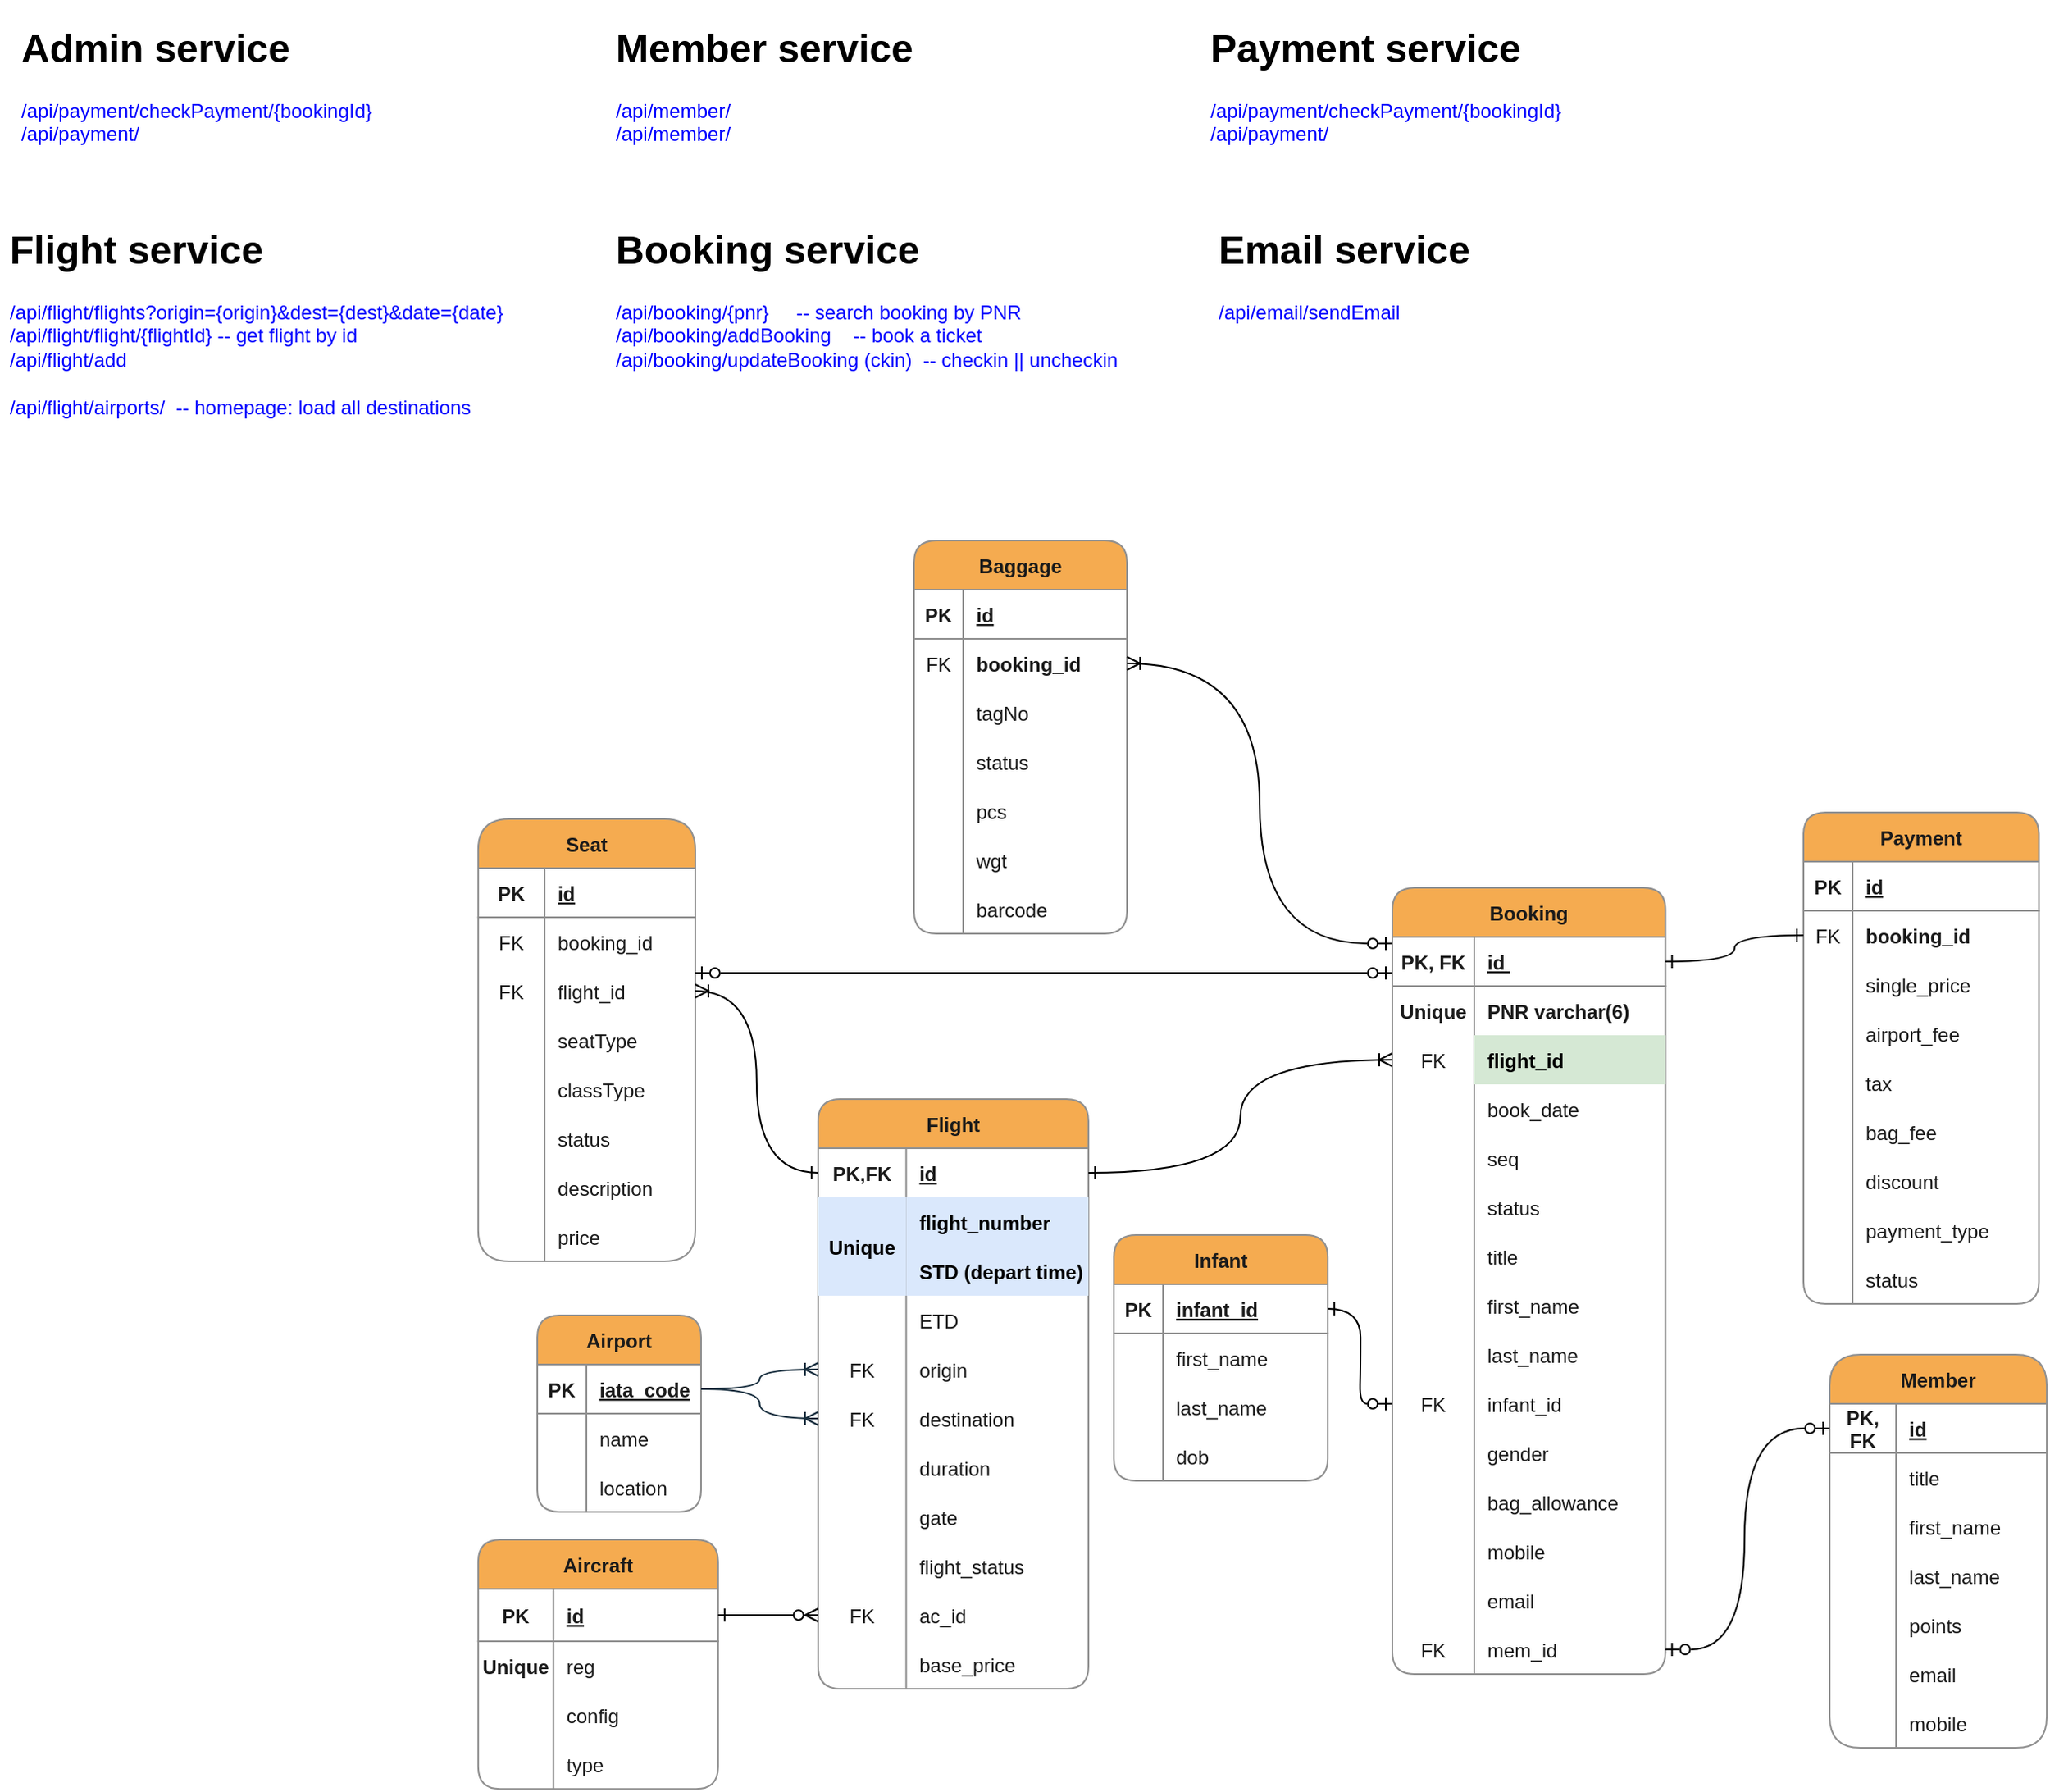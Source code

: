 <mxfile version="21.2.8" type="device">
  <diagram name="Page-1" id="VStVm216bVT6x2xg9EZD">
    <mxGraphModel dx="1227" dy="828" grid="0" gridSize="10" guides="1" tooltips="1" connect="1" arrows="1" fold="1" page="1" pageScale="1" pageWidth="1654" pageHeight="1169" math="0" shadow="0">
      <root>
        <mxCell id="0" />
        <mxCell id="1" parent="0" />
        <mxCell id="iyMpevj_MP7e8I89YOsK-20" value="Airport" style="shape=table;startSize=30;container=1;collapsible=1;childLayout=tableLayout;fixedRows=1;rowLines=0;fontStyle=1;align=center;resizeLast=1;rounded=1;fillColor=#F5AB50;strokeColor=#909090;fontColor=#1A1A1A;" parent="1" vertex="1">
          <mxGeometry x="398" y="830" width="100" height="120" as="geometry" />
        </mxCell>
        <mxCell id="iyMpevj_MP7e8I89YOsK-21" value="" style="shape=tableRow;horizontal=0;startSize=0;swimlaneHead=0;swimlaneBody=0;fillColor=none;collapsible=0;dropTarget=0;points=[[0,0.5],[1,0.5]];portConstraint=eastwest;top=0;left=0;right=0;bottom=1;rounded=1;strokeColor=#909090;fontColor=#1A1A1A;" parent="iyMpevj_MP7e8I89YOsK-20" vertex="1">
          <mxGeometry y="30" width="100" height="30" as="geometry" />
        </mxCell>
        <mxCell id="iyMpevj_MP7e8I89YOsK-22" value="PK" style="shape=partialRectangle;connectable=0;fillColor=none;top=0;left=0;bottom=0;right=0;fontStyle=1;overflow=hidden;rounded=1;strokeColor=#909090;fontColor=#1A1A1A;" parent="iyMpevj_MP7e8I89YOsK-21" vertex="1">
          <mxGeometry width="30" height="30" as="geometry">
            <mxRectangle width="30" height="30" as="alternateBounds" />
          </mxGeometry>
        </mxCell>
        <mxCell id="iyMpevj_MP7e8I89YOsK-23" value="iata_code" style="shape=partialRectangle;connectable=0;fillColor=none;top=0;left=0;bottom=0;right=0;align=left;spacingLeft=6;fontStyle=5;overflow=hidden;rounded=1;strokeColor=#909090;fontColor=#1A1A1A;" parent="iyMpevj_MP7e8I89YOsK-21" vertex="1">
          <mxGeometry x="30" width="70" height="30" as="geometry">
            <mxRectangle width="70" height="30" as="alternateBounds" />
          </mxGeometry>
        </mxCell>
        <mxCell id="iyMpevj_MP7e8I89YOsK-24" value="" style="shape=tableRow;horizontal=0;startSize=0;swimlaneHead=0;swimlaneBody=0;fillColor=none;collapsible=0;dropTarget=0;points=[[0,0.5],[1,0.5]];portConstraint=eastwest;top=0;left=0;right=0;bottom=0;rounded=1;strokeColor=#909090;fontColor=#1A1A1A;" parent="iyMpevj_MP7e8I89YOsK-20" vertex="1">
          <mxGeometry y="60" width="100" height="30" as="geometry" />
        </mxCell>
        <mxCell id="iyMpevj_MP7e8I89YOsK-25" value="" style="shape=partialRectangle;connectable=0;fillColor=none;top=0;left=0;bottom=0;right=0;editable=1;overflow=hidden;rounded=1;strokeColor=#909090;fontColor=#1A1A1A;" parent="iyMpevj_MP7e8I89YOsK-24" vertex="1">
          <mxGeometry width="30" height="30" as="geometry">
            <mxRectangle width="30" height="30" as="alternateBounds" />
          </mxGeometry>
        </mxCell>
        <mxCell id="iyMpevj_MP7e8I89YOsK-26" value="name" style="shape=partialRectangle;connectable=0;fillColor=none;top=0;left=0;bottom=0;right=0;align=left;spacingLeft=6;overflow=hidden;rounded=1;strokeColor=#909090;fontColor=#1A1A1A;" parent="iyMpevj_MP7e8I89YOsK-24" vertex="1">
          <mxGeometry x="30" width="70" height="30" as="geometry">
            <mxRectangle width="70" height="30" as="alternateBounds" />
          </mxGeometry>
        </mxCell>
        <mxCell id="iyMpevj_MP7e8I89YOsK-27" value="" style="shape=tableRow;horizontal=0;startSize=0;swimlaneHead=0;swimlaneBody=0;fillColor=none;collapsible=0;dropTarget=0;points=[[0,0.5],[1,0.5]];portConstraint=eastwest;top=0;left=0;right=0;bottom=0;rounded=1;strokeColor=#909090;fontColor=#1A1A1A;" parent="iyMpevj_MP7e8I89YOsK-20" vertex="1">
          <mxGeometry y="90" width="100" height="30" as="geometry" />
        </mxCell>
        <mxCell id="iyMpevj_MP7e8I89YOsK-28" value="" style="shape=partialRectangle;connectable=0;fillColor=none;top=0;left=0;bottom=0;right=0;editable=1;overflow=hidden;rounded=1;strokeColor=#909090;fontColor=#1A1A1A;" parent="iyMpevj_MP7e8I89YOsK-27" vertex="1">
          <mxGeometry width="30" height="30" as="geometry">
            <mxRectangle width="30" height="30" as="alternateBounds" />
          </mxGeometry>
        </mxCell>
        <mxCell id="iyMpevj_MP7e8I89YOsK-29" value="location" style="shape=partialRectangle;connectable=0;fillColor=none;top=0;left=0;bottom=0;right=0;align=left;spacingLeft=6;overflow=hidden;rounded=1;strokeColor=#909090;fontColor=#1A1A1A;" parent="iyMpevj_MP7e8I89YOsK-27" vertex="1">
          <mxGeometry x="30" width="70" height="30" as="geometry">
            <mxRectangle width="70" height="30" as="alternateBounds" />
          </mxGeometry>
        </mxCell>
        <mxCell id="iyMpevj_MP7e8I89YOsK-30" value="Aircraft" style="shape=table;startSize=30;container=1;collapsible=1;childLayout=tableLayout;fixedRows=1;rowLines=0;fontStyle=1;align=center;resizeLast=1;rounded=1;fillColor=#F5AB50;strokeColor=#909090;fontColor=#1A1A1A;" parent="1" vertex="1">
          <mxGeometry x="361.93" y="967" width="146.47" height="152.13" as="geometry" />
        </mxCell>
        <mxCell id="iyMpevj_MP7e8I89YOsK-31" value="" style="shape=tableRow;horizontal=0;startSize=0;swimlaneHead=0;swimlaneBody=0;fillColor=none;collapsible=0;dropTarget=0;points=[[0,0.5],[1,0.5]];portConstraint=eastwest;top=0;left=0;right=0;bottom=1;rounded=1;strokeColor=#909090;fontColor=#1A1A1A;" parent="iyMpevj_MP7e8I89YOsK-30" vertex="1">
          <mxGeometry y="30" width="146.47" height="32" as="geometry" />
        </mxCell>
        <mxCell id="iyMpevj_MP7e8I89YOsK-32" value="PK" style="shape=partialRectangle;connectable=0;fillColor=none;top=0;left=0;bottom=0;right=0;fontStyle=1;overflow=hidden;rounded=1;strokeColor=#909090;fontColor=#1A1A1A;" parent="iyMpevj_MP7e8I89YOsK-31" vertex="1">
          <mxGeometry width="45.928" height="32" as="geometry">
            <mxRectangle width="45.928" height="32" as="alternateBounds" />
          </mxGeometry>
        </mxCell>
        <mxCell id="iyMpevj_MP7e8I89YOsK-33" value="id" style="shape=partialRectangle;connectable=0;fillColor=none;top=0;left=0;bottom=0;right=0;align=left;spacingLeft=6;fontStyle=5;overflow=hidden;rounded=1;strokeColor=#909090;fontColor=#1A1A1A;" parent="iyMpevj_MP7e8I89YOsK-31" vertex="1">
          <mxGeometry x="45.928" width="100.542" height="32" as="geometry">
            <mxRectangle width="100.542" height="32" as="alternateBounds" />
          </mxGeometry>
        </mxCell>
        <mxCell id="iyMpevj_MP7e8I89YOsK-34" value="" style="shape=tableRow;horizontal=0;startSize=0;swimlaneHead=0;swimlaneBody=0;fillColor=none;collapsible=0;dropTarget=0;points=[[0,0.5],[1,0.5]];portConstraint=eastwest;top=0;left=0;right=0;bottom=0;rounded=1;strokeColor=#909090;fontColor=#1A1A1A;" parent="iyMpevj_MP7e8I89YOsK-30" vertex="1">
          <mxGeometry y="62" width="146.47" height="30" as="geometry" />
        </mxCell>
        <mxCell id="iyMpevj_MP7e8I89YOsK-35" value="Unique" style="shape=partialRectangle;connectable=0;fillColor=none;top=0;left=0;bottom=0;right=0;editable=1;overflow=hidden;rounded=1;strokeColor=#909090;fontColor=#1A1A1A;fontStyle=1" parent="iyMpevj_MP7e8I89YOsK-34" vertex="1">
          <mxGeometry width="45.928" height="30" as="geometry">
            <mxRectangle width="45.928" height="30" as="alternateBounds" />
          </mxGeometry>
        </mxCell>
        <mxCell id="iyMpevj_MP7e8I89YOsK-36" value="reg" style="shape=partialRectangle;connectable=0;fillColor=none;top=0;left=0;bottom=0;right=0;align=left;spacingLeft=6;overflow=hidden;rounded=1;strokeColor=#909090;fontColor=#1A1A1A;" parent="iyMpevj_MP7e8I89YOsK-34" vertex="1">
          <mxGeometry x="45.928" width="100.542" height="30" as="geometry">
            <mxRectangle width="100.542" height="30" as="alternateBounds" />
          </mxGeometry>
        </mxCell>
        <mxCell id="iyMpevj_MP7e8I89YOsK-37" value="" style="shape=tableRow;horizontal=0;startSize=0;swimlaneHead=0;swimlaneBody=0;fillColor=none;collapsible=0;dropTarget=0;points=[[0,0.5],[1,0.5]];portConstraint=eastwest;top=0;left=0;right=0;bottom=0;rounded=1;strokeColor=#909090;fontColor=#1A1A1A;" parent="iyMpevj_MP7e8I89YOsK-30" vertex="1">
          <mxGeometry y="92" width="146.47" height="30" as="geometry" />
        </mxCell>
        <mxCell id="iyMpevj_MP7e8I89YOsK-38" value="" style="shape=partialRectangle;connectable=0;fillColor=none;top=0;left=0;bottom=0;right=0;editable=1;overflow=hidden;rounded=1;strokeColor=#909090;fontColor=#1A1A1A;" parent="iyMpevj_MP7e8I89YOsK-37" vertex="1">
          <mxGeometry width="45.928" height="30" as="geometry">
            <mxRectangle width="45.928" height="30" as="alternateBounds" />
          </mxGeometry>
        </mxCell>
        <mxCell id="iyMpevj_MP7e8I89YOsK-39" value="config" style="shape=partialRectangle;connectable=0;fillColor=none;top=0;left=0;bottom=0;right=0;align=left;spacingLeft=6;overflow=hidden;rounded=1;strokeColor=#909090;fontColor=#1A1A1A;" parent="iyMpevj_MP7e8I89YOsK-37" vertex="1">
          <mxGeometry x="45.928" width="100.542" height="30" as="geometry">
            <mxRectangle width="100.542" height="30" as="alternateBounds" />
          </mxGeometry>
        </mxCell>
        <mxCell id="iyMpevj_MP7e8I89YOsK-40" style="shape=tableRow;horizontal=0;startSize=0;swimlaneHead=0;swimlaneBody=0;fillColor=none;collapsible=0;dropTarget=0;points=[[0,0.5],[1,0.5]];portConstraint=eastwest;top=0;left=0;right=0;bottom=0;rounded=1;strokeColor=#909090;fontColor=#1A1A1A;" parent="iyMpevj_MP7e8I89YOsK-30" vertex="1">
          <mxGeometry y="122" width="146.47" height="30" as="geometry" />
        </mxCell>
        <mxCell id="iyMpevj_MP7e8I89YOsK-41" value="" style="shape=partialRectangle;connectable=0;fillColor=none;top=0;left=0;bottom=0;right=0;editable=1;overflow=hidden;rounded=1;strokeColor=#909090;fontColor=#1A1A1A;" parent="iyMpevj_MP7e8I89YOsK-40" vertex="1">
          <mxGeometry width="45.928" height="30" as="geometry">
            <mxRectangle width="45.928" height="30" as="alternateBounds" />
          </mxGeometry>
        </mxCell>
        <mxCell id="iyMpevj_MP7e8I89YOsK-42" value="type" style="shape=partialRectangle;connectable=0;fillColor=none;top=0;left=0;bottom=0;right=0;align=left;spacingLeft=6;overflow=hidden;rounded=1;strokeColor=#909090;fontColor=#1A1A1A;" parent="iyMpevj_MP7e8I89YOsK-40" vertex="1">
          <mxGeometry x="45.928" width="100.542" height="30" as="geometry">
            <mxRectangle width="100.542" height="30" as="alternateBounds" />
          </mxGeometry>
        </mxCell>
        <mxCell id="iyMpevj_MP7e8I89YOsK-50" value="Flight" style="shape=table;startSize=30;container=1;collapsible=1;childLayout=tableLayout;fixedRows=1;rowLines=0;fontStyle=1;align=center;resizeLast=1;rounded=1;fillColor=#F5AB50;strokeColor=#909090;fontColor=#1A1A1A;" parent="1" vertex="1">
          <mxGeometry x="569.47" y="698" width="165" height="360" as="geometry" />
        </mxCell>
        <mxCell id="iyMpevj_MP7e8I89YOsK-51" value="" style="shape=tableRow;horizontal=0;startSize=0;swimlaneHead=0;swimlaneBody=0;fillColor=none;collapsible=0;dropTarget=0;points=[[0,0.5],[1,0.5]];portConstraint=eastwest;top=0;left=0;right=0;bottom=1;rounded=1;strokeColor=#909090;fontColor=#1A1A1A;" parent="iyMpevj_MP7e8I89YOsK-50" vertex="1">
          <mxGeometry y="30" width="165" height="30" as="geometry" />
        </mxCell>
        <mxCell id="iyMpevj_MP7e8I89YOsK-52" value="PK,FK" style="shape=partialRectangle;connectable=0;fillColor=none;top=0;left=0;bottom=0;right=0;fontStyle=1;overflow=hidden;rounded=1;strokeColor=#909090;fontColor=#1A1A1A;" parent="iyMpevj_MP7e8I89YOsK-51" vertex="1">
          <mxGeometry width="53.75" height="30" as="geometry">
            <mxRectangle width="53.75" height="30" as="alternateBounds" />
          </mxGeometry>
        </mxCell>
        <mxCell id="iyMpevj_MP7e8I89YOsK-53" value="id" style="shape=partialRectangle;connectable=0;fillColor=none;top=0;left=0;bottom=0;right=0;align=left;spacingLeft=6;fontStyle=5;overflow=hidden;rounded=1;strokeColor=#909090;fontColor=#1A1A1A;" parent="iyMpevj_MP7e8I89YOsK-51" vertex="1">
          <mxGeometry x="53.75" width="111.25" height="30" as="geometry">
            <mxRectangle width="111.25" height="30" as="alternateBounds" />
          </mxGeometry>
        </mxCell>
        <mxCell id="iyMpevj_MP7e8I89YOsK-54" style="shape=tableRow;horizontal=0;startSize=0;swimlaneHead=0;swimlaneBody=0;fillColor=none;collapsible=0;dropTarget=0;points=[[0,0.5],[1,0.5]];portConstraint=eastwest;top=0;left=0;right=0;bottom=0;rounded=1;strokeColor=#909090;fontColor=#1A1A1A;" parent="iyMpevj_MP7e8I89YOsK-50" vertex="1">
          <mxGeometry y="60" width="165" height="30" as="geometry" />
        </mxCell>
        <mxCell id="iyMpevj_MP7e8I89YOsK-55" value="Unique" style="shape=partialRectangle;connectable=0;fillColor=#dae8fc;top=0;left=0;bottom=0;right=0;editable=1;overflow=hidden;rounded=1;strokeColor=#6c8ebf;rowspan=2;colspan=1;fontStyle=1;gradientColor=none;shadow=0;" parent="iyMpevj_MP7e8I89YOsK-54" vertex="1">
          <mxGeometry width="53.75" height="60" as="geometry">
            <mxRectangle width="53.75" height="30" as="alternateBounds" />
          </mxGeometry>
        </mxCell>
        <mxCell id="iyMpevj_MP7e8I89YOsK-56" value="flight_number" style="shape=partialRectangle;connectable=0;fillColor=#dae8fc;top=0;left=0;bottom=0;right=0;align=left;spacingLeft=6;overflow=hidden;rounded=1;strokeColor=#6c8ebf;fontStyle=1;labelBorderColor=none;labelBackgroundColor=none;" parent="iyMpevj_MP7e8I89YOsK-54" vertex="1">
          <mxGeometry x="53.75" width="111.25" height="30" as="geometry">
            <mxRectangle width="111.25" height="30" as="alternateBounds" />
          </mxGeometry>
        </mxCell>
        <mxCell id="iyMpevj_MP7e8I89YOsK-57" style="shape=tableRow;horizontal=0;startSize=0;swimlaneHead=0;swimlaneBody=0;fillColor=none;collapsible=0;dropTarget=0;points=[[0,0.5],[1,0.5]];portConstraint=eastwest;top=0;left=0;right=0;bottom=0;rounded=1;strokeColor=#909090;fontColor=#1A1A1A;" parent="iyMpevj_MP7e8I89YOsK-50" vertex="1">
          <mxGeometry y="90" width="165" height="30" as="geometry" />
        </mxCell>
        <mxCell id="iyMpevj_MP7e8I89YOsK-58" style="shape=partialRectangle;connectable=0;fillColor=none;top=0;left=0;bottom=0;right=0;editable=1;overflow=hidden;rounded=1;strokeColor=#909090;fontColor=#1A1A1A;" parent="iyMpevj_MP7e8I89YOsK-57" vertex="1" visible="0">
          <mxGeometry width="53.75" height="30" as="geometry">
            <mxRectangle width="53.75" height="30" as="alternateBounds" />
          </mxGeometry>
        </mxCell>
        <mxCell id="iyMpevj_MP7e8I89YOsK-59" value="STD (depart time)" style="shape=partialRectangle;connectable=0;fillColor=#dae8fc;top=0;left=0;bottom=0;right=0;align=left;spacingLeft=6;overflow=hidden;rounded=1;strokeColor=#6c8ebf;fontStyle=1" parent="iyMpevj_MP7e8I89YOsK-57" vertex="1">
          <mxGeometry x="53.75" width="111.25" height="30" as="geometry">
            <mxRectangle width="111.25" height="30" as="alternateBounds" />
          </mxGeometry>
        </mxCell>
        <mxCell id="iyMpevj_MP7e8I89YOsK-60" value="" style="shape=tableRow;horizontal=0;startSize=0;swimlaneHead=0;swimlaneBody=0;fillColor=none;collapsible=0;dropTarget=0;points=[[0,0.5],[1,0.5]];portConstraint=eastwest;top=0;left=0;right=0;bottom=0;rounded=1;strokeColor=#909090;fontColor=#1A1A1A;" parent="iyMpevj_MP7e8I89YOsK-50" vertex="1">
          <mxGeometry y="120" width="165" height="30" as="geometry" />
        </mxCell>
        <mxCell id="iyMpevj_MP7e8I89YOsK-61" value="" style="shape=partialRectangle;connectable=0;fillColor=none;top=0;left=0;bottom=0;right=0;editable=1;overflow=hidden;rounded=1;strokeColor=#909090;fontColor=#1A1A1A;" parent="iyMpevj_MP7e8I89YOsK-60" vertex="1">
          <mxGeometry width="53.75" height="30" as="geometry">
            <mxRectangle width="53.75" height="30" as="alternateBounds" />
          </mxGeometry>
        </mxCell>
        <mxCell id="iyMpevj_MP7e8I89YOsK-62" value="ETD" style="shape=partialRectangle;connectable=0;fillColor=none;top=0;left=0;bottom=0;right=0;align=left;spacingLeft=6;overflow=hidden;rounded=1;strokeColor=#909090;fontColor=#1A1A1A;" parent="iyMpevj_MP7e8I89YOsK-60" vertex="1">
          <mxGeometry x="53.75" width="111.25" height="30" as="geometry">
            <mxRectangle width="111.25" height="30" as="alternateBounds" />
          </mxGeometry>
        </mxCell>
        <mxCell id="iyMpevj_MP7e8I89YOsK-5" value="" style="shape=tableRow;horizontal=0;startSize=0;swimlaneHead=0;swimlaneBody=0;fillColor=none;collapsible=0;dropTarget=0;points=[[0,0.5],[1,0.5]];portConstraint=eastwest;top=0;left=0;right=0;bottom=0;rounded=1;strokeColor=#909090;fontColor=#1A1A1A;" parent="iyMpevj_MP7e8I89YOsK-50" vertex="1">
          <mxGeometry y="150" width="165" height="30" as="geometry" />
        </mxCell>
        <mxCell id="iyMpevj_MP7e8I89YOsK-6" value="FK" style="shape=partialRectangle;connectable=0;fillColor=none;top=0;left=0;bottom=0;right=0;editable=1;overflow=hidden;rounded=1;strokeColor=#909090;fontColor=#1A1A1A;" parent="iyMpevj_MP7e8I89YOsK-5" vertex="1">
          <mxGeometry width="53.75" height="30" as="geometry">
            <mxRectangle width="53.75" height="30" as="alternateBounds" />
          </mxGeometry>
        </mxCell>
        <mxCell id="iyMpevj_MP7e8I89YOsK-7" value="origin" style="shape=partialRectangle;connectable=0;fillColor=none;top=0;left=0;bottom=0;right=0;align=left;spacingLeft=6;overflow=hidden;rounded=1;strokeColor=#909090;fontColor=#1A1A1A;" parent="iyMpevj_MP7e8I89YOsK-5" vertex="1">
          <mxGeometry x="53.75" width="111.25" height="30" as="geometry">
            <mxRectangle width="111.25" height="30" as="alternateBounds" />
          </mxGeometry>
        </mxCell>
        <mxCell id="iyMpevj_MP7e8I89YOsK-8" value="" style="shape=tableRow;horizontal=0;startSize=0;swimlaneHead=0;swimlaneBody=0;fillColor=none;collapsible=0;dropTarget=0;points=[[0,0.5],[1,0.5]];portConstraint=eastwest;top=0;left=0;right=0;bottom=0;rounded=1;strokeColor=#909090;fontColor=#1A1A1A;" parent="iyMpevj_MP7e8I89YOsK-50" vertex="1">
          <mxGeometry y="180" width="165" height="30" as="geometry" />
        </mxCell>
        <mxCell id="iyMpevj_MP7e8I89YOsK-9" value="FK" style="shape=partialRectangle;connectable=0;fillColor=none;top=0;left=0;bottom=0;right=0;editable=1;overflow=hidden;rounded=1;strokeColor=#909090;fontColor=#1A1A1A;" parent="iyMpevj_MP7e8I89YOsK-8" vertex="1">
          <mxGeometry width="53.75" height="30" as="geometry">
            <mxRectangle width="53.75" height="30" as="alternateBounds" />
          </mxGeometry>
        </mxCell>
        <mxCell id="iyMpevj_MP7e8I89YOsK-10" value="destination" style="shape=partialRectangle;connectable=0;fillColor=none;top=0;left=0;bottom=0;right=0;align=left;spacingLeft=6;overflow=hidden;rounded=1;strokeColor=#909090;fontColor=#1A1A1A;" parent="iyMpevj_MP7e8I89YOsK-8" vertex="1">
          <mxGeometry x="53.75" width="111.25" height="30" as="geometry">
            <mxRectangle width="111.25" height="30" as="alternateBounds" />
          </mxGeometry>
        </mxCell>
        <mxCell id="iyMpevj_MP7e8I89YOsK-14" style="shape=tableRow;horizontal=0;startSize=0;swimlaneHead=0;swimlaneBody=0;fillColor=none;collapsible=0;dropTarget=0;points=[[0,0.5],[1,0.5]];portConstraint=eastwest;top=0;left=0;right=0;bottom=0;rounded=1;strokeColor=#909090;fontColor=#1A1A1A;" parent="iyMpevj_MP7e8I89YOsK-50" vertex="1">
          <mxGeometry y="210" width="165" height="30" as="geometry" />
        </mxCell>
        <mxCell id="iyMpevj_MP7e8I89YOsK-15" style="shape=partialRectangle;connectable=0;fillColor=none;top=0;left=0;bottom=0;right=0;editable=1;overflow=hidden;rounded=1;strokeColor=#909090;fontColor=#1A1A1A;" parent="iyMpevj_MP7e8I89YOsK-14" vertex="1">
          <mxGeometry width="53.75" height="30" as="geometry">
            <mxRectangle width="53.75" height="30" as="alternateBounds" />
          </mxGeometry>
        </mxCell>
        <mxCell id="iyMpevj_MP7e8I89YOsK-16" value="duration" style="shape=partialRectangle;connectable=0;fillColor=none;top=0;left=0;bottom=0;right=0;align=left;spacingLeft=6;overflow=hidden;rounded=1;strokeColor=#909090;fontColor=#1A1A1A;" parent="iyMpevj_MP7e8I89YOsK-14" vertex="1">
          <mxGeometry x="53.75" width="111.25" height="30" as="geometry">
            <mxRectangle width="111.25" height="30" as="alternateBounds" />
          </mxGeometry>
        </mxCell>
        <mxCell id="iyMpevj_MP7e8I89YOsK-63" value="" style="shape=tableRow;horizontal=0;startSize=0;swimlaneHead=0;swimlaneBody=0;fillColor=none;collapsible=0;dropTarget=0;points=[[0,0.5],[1,0.5]];portConstraint=eastwest;top=0;left=0;right=0;bottom=0;rounded=1;strokeColor=#909090;fontColor=#1A1A1A;" parent="iyMpevj_MP7e8I89YOsK-50" vertex="1">
          <mxGeometry y="240" width="165" height="30" as="geometry" />
        </mxCell>
        <mxCell id="iyMpevj_MP7e8I89YOsK-64" value="" style="shape=partialRectangle;connectable=0;fillColor=none;top=0;left=0;bottom=0;right=0;editable=1;overflow=hidden;rounded=1;strokeColor=#909090;fontColor=#1A1A1A;" parent="iyMpevj_MP7e8I89YOsK-63" vertex="1">
          <mxGeometry width="53.75" height="30" as="geometry">
            <mxRectangle width="53.75" height="30" as="alternateBounds" />
          </mxGeometry>
        </mxCell>
        <mxCell id="iyMpevj_MP7e8I89YOsK-65" value="gate" style="shape=partialRectangle;connectable=0;fillColor=none;top=0;left=0;bottom=0;right=0;align=left;spacingLeft=6;overflow=hidden;rounded=1;strokeColor=#909090;fontColor=#1A1A1A;" parent="iyMpevj_MP7e8I89YOsK-63" vertex="1">
          <mxGeometry x="53.75" width="111.25" height="30" as="geometry">
            <mxRectangle width="111.25" height="30" as="alternateBounds" />
          </mxGeometry>
        </mxCell>
        <mxCell id="iyMpevj_MP7e8I89YOsK-66" style="shape=tableRow;horizontal=0;startSize=0;swimlaneHead=0;swimlaneBody=0;fillColor=none;collapsible=0;dropTarget=0;points=[[0,0.5],[1,0.5]];portConstraint=eastwest;top=0;left=0;right=0;bottom=0;rounded=1;strokeColor=#909090;fontColor=#1A1A1A;" parent="iyMpevj_MP7e8I89YOsK-50" vertex="1">
          <mxGeometry y="270" width="165" height="30" as="geometry" />
        </mxCell>
        <mxCell id="iyMpevj_MP7e8I89YOsK-67" style="shape=partialRectangle;connectable=0;fillColor=none;top=0;left=0;bottom=0;right=0;editable=1;overflow=hidden;rounded=1;strokeColor=#909090;fontColor=#1A1A1A;" parent="iyMpevj_MP7e8I89YOsK-66" vertex="1">
          <mxGeometry width="53.75" height="30" as="geometry">
            <mxRectangle width="53.75" height="30" as="alternateBounds" />
          </mxGeometry>
        </mxCell>
        <mxCell id="iyMpevj_MP7e8I89YOsK-68" value="flight_status" style="shape=partialRectangle;connectable=0;fillColor=none;top=0;left=0;bottom=0;right=0;align=left;spacingLeft=6;overflow=hidden;rounded=1;strokeColor=#909090;fontColor=#1A1A1A;" parent="iyMpevj_MP7e8I89YOsK-66" vertex="1">
          <mxGeometry x="53.75" width="111.25" height="30" as="geometry">
            <mxRectangle width="111.25" height="30" as="alternateBounds" />
          </mxGeometry>
        </mxCell>
        <mxCell id="iyMpevj_MP7e8I89YOsK-69" style="shape=tableRow;horizontal=0;startSize=0;swimlaneHead=0;swimlaneBody=0;fillColor=none;collapsible=0;dropTarget=0;points=[[0,0.5],[1,0.5]];portConstraint=eastwest;top=0;left=0;right=0;bottom=0;rounded=1;strokeColor=#909090;fontColor=#1A1A1A;" parent="iyMpevj_MP7e8I89YOsK-50" vertex="1">
          <mxGeometry y="300" width="165" height="30" as="geometry" />
        </mxCell>
        <mxCell id="iyMpevj_MP7e8I89YOsK-70" value="FK" style="shape=partialRectangle;connectable=0;fillColor=none;top=0;left=0;bottom=0;right=0;editable=1;overflow=hidden;rounded=1;strokeColor=#909090;fontColor=#1A1A1A;" parent="iyMpevj_MP7e8I89YOsK-69" vertex="1">
          <mxGeometry width="53.75" height="30" as="geometry">
            <mxRectangle width="53.75" height="30" as="alternateBounds" />
          </mxGeometry>
        </mxCell>
        <mxCell id="iyMpevj_MP7e8I89YOsK-71" value="ac_id" style="shape=partialRectangle;connectable=0;fillColor=none;top=0;left=0;bottom=0;right=0;align=left;spacingLeft=6;overflow=hidden;rounded=1;strokeColor=#909090;fontColor=#1A1A1A;" parent="iyMpevj_MP7e8I89YOsK-69" vertex="1">
          <mxGeometry x="53.75" width="111.25" height="30" as="geometry">
            <mxRectangle width="111.25" height="30" as="alternateBounds" />
          </mxGeometry>
        </mxCell>
        <mxCell id="iyMpevj_MP7e8I89YOsK-11" value="" style="shape=tableRow;horizontal=0;startSize=0;swimlaneHead=0;swimlaneBody=0;fillColor=none;collapsible=0;dropTarget=0;points=[[0,0.5],[1,0.5]];portConstraint=eastwest;top=0;left=0;right=0;bottom=0;rounded=1;strokeColor=#909090;fontColor=#1A1A1A;" parent="iyMpevj_MP7e8I89YOsK-50" vertex="1">
          <mxGeometry y="330" width="165" height="30" as="geometry" />
        </mxCell>
        <mxCell id="iyMpevj_MP7e8I89YOsK-12" value="" style="shape=partialRectangle;connectable=0;fillColor=none;top=0;left=0;bottom=0;right=0;editable=1;overflow=hidden;rounded=1;strokeColor=#909090;fontColor=#1A1A1A;" parent="iyMpevj_MP7e8I89YOsK-11" vertex="1">
          <mxGeometry width="53.75" height="30" as="geometry">
            <mxRectangle width="53.75" height="30" as="alternateBounds" />
          </mxGeometry>
        </mxCell>
        <mxCell id="iyMpevj_MP7e8I89YOsK-13" value="base_price" style="shape=partialRectangle;connectable=0;fillColor=none;top=0;left=0;bottom=0;right=0;align=left;spacingLeft=6;overflow=hidden;rounded=1;strokeColor=#909090;fontColor=#1A1A1A;" parent="iyMpevj_MP7e8I89YOsK-11" vertex="1">
          <mxGeometry x="53.75" width="111.25" height="30" as="geometry">
            <mxRectangle width="111.25" height="30" as="alternateBounds" />
          </mxGeometry>
        </mxCell>
        <mxCell id="iyMpevj_MP7e8I89YOsK-83" style="edgeStyle=orthogonalEdgeStyle;rounded=1;orthogonalLoop=1;jettySize=auto;html=1;exitX=1;exitY=0.5;exitDx=0;exitDy=0;entryX=0;entryY=0.5;entryDx=0;entryDy=0;endArrow=ERoneToMany;endFill=0;curved=1;labelBackgroundColor=#EEEEEE;strokeColor=#182E3E;fontColor=#1A1A1A;" parent="1" source="iyMpevj_MP7e8I89YOsK-21" target="iyMpevj_MP7e8I89YOsK-5" edge="1">
          <mxGeometry relative="1" as="geometry">
            <mxPoint x="930" y="496.5" as="sourcePoint" />
          </mxGeometry>
        </mxCell>
        <mxCell id="iyMpevj_MP7e8I89YOsK-84" style="edgeStyle=orthogonalEdgeStyle;rounded=1;orthogonalLoop=1;jettySize=auto;html=1;entryX=0;entryY=0.5;entryDx=0;entryDy=0;endArrow=ERoneToMany;endFill=0;curved=1;labelBackgroundColor=#EEEEEE;strokeColor=#182E3E;fontColor=#1A1A1A;" parent="1" source="iyMpevj_MP7e8I89YOsK-21" target="iyMpevj_MP7e8I89YOsK-8" edge="1">
          <mxGeometry relative="1" as="geometry" />
        </mxCell>
        <mxCell id="m_qHvcdBIBMN6GDrg9AH-50" style="edgeStyle=orthogonalEdgeStyle;rounded=0;orthogonalLoop=1;jettySize=auto;html=1;exitX=1;exitY=0.5;exitDx=0;exitDy=0;entryX=0;entryY=0.5;entryDx=0;entryDy=0;curved=1;startArrow=ERone;startFill=0;endArrow=ERoneToMany;endFill=0;" parent="1" source="iyMpevj_MP7e8I89YOsK-51" target="whcrbTPLuVQ6Jo3Zv46X-14" edge="1">
          <mxGeometry relative="1" as="geometry">
            <mxPoint x="792" y="614" as="targetPoint" />
          </mxGeometry>
        </mxCell>
        <mxCell id="m_qHvcdBIBMN6GDrg9AH-66" style="edgeStyle=orthogonalEdgeStyle;rounded=0;orthogonalLoop=1;jettySize=auto;html=1;exitX=1;exitY=0.5;exitDx=0;exitDy=0;entryX=0;entryY=0.5;entryDx=0;entryDy=0;curved=1;startArrow=ERone;startFill=0;endArrow=ERzeroToMany;endFill=0;" parent="1" source="iyMpevj_MP7e8I89YOsK-31" target="iyMpevj_MP7e8I89YOsK-69" edge="1">
          <mxGeometry relative="1" as="geometry" />
        </mxCell>
        <mxCell id="3LVnEx2exZ5WeWYf2_2s-2" value="&lt;h1&gt;Payment service&lt;/h1&gt;&lt;p&gt;&lt;font color=&quot;#0000ff&quot;&gt;/api/payment/checkPayment/{bookingId}&lt;br&gt;/api/payment/&lt;/font&gt;&lt;/p&gt;" style="text;html=1;strokeColor=none;fillColor=none;spacing=5;spacingTop=-20;whiteSpace=wrap;overflow=hidden;rounded=0;" parent="1" vertex="1">
          <mxGeometry x="804" y="37" width="297" height="140" as="geometry" />
        </mxCell>
        <mxCell id="3LVnEx2exZ5WeWYf2_2s-3" value="&lt;h1&gt;Flight service&lt;/h1&gt;&lt;p&gt;&lt;font color=&quot;#0000ff&quot;&gt;/api/flight/flights?origin={origin}&amp;amp;dest={dest}&amp;amp;date={date}&lt;br&gt;/api/flight/flight/{flightId}&lt;span style=&quot;white-space: pre;&quot;&gt; &lt;/span&gt;-- get flight by id&lt;br&gt;/api/flight/add&lt;br&gt;&lt;br&gt;/api/flight/airports/&lt;span style=&quot;white-space: pre;&quot;&gt; &lt;/span&gt;&lt;span style=&quot;white-space: pre;&quot;&gt; &lt;/span&gt;-- homepage: load all destinations&lt;br&gt;&lt;br&gt;&lt;/font&gt;&lt;/p&gt;" style="text;html=1;strokeColor=none;fillColor=none;spacing=5;spacingTop=-20;whiteSpace=wrap;overflow=hidden;rounded=0;" parent="1" vertex="1">
          <mxGeometry x="70.88" y="160" width="339" height="140" as="geometry" />
        </mxCell>
        <mxCell id="3LVnEx2exZ5WeWYf2_2s-6" value="&lt;h1&gt;Booking service&lt;/h1&gt;&lt;p&gt;&lt;font color=&quot;#0000ff&quot;&gt;/api/booking/{pnr}&lt;span style=&quot;white-space: pre;&quot;&gt; &lt;/span&gt;&lt;span style=&quot;white-space: pre;&quot;&gt; &lt;/span&gt;&lt;span style=&quot;white-space: pre;&quot;&gt; &lt;/span&gt;&lt;span style=&quot;white-space: pre;&quot;&gt; &lt;/span&gt;&lt;span style=&quot;white-space: pre;&quot;&gt; &lt;/span&gt;-- search booking by PNR&lt;br&gt;/api/booking/addBooking&lt;span style=&quot;white-space: pre;&quot;&gt; &lt;/span&gt;&lt;span style=&quot;white-space: pre;&quot;&gt; &lt;/span&gt;&lt;span style=&quot;white-space: pre;&quot;&gt; &lt;/span&gt;&lt;span style=&quot;white-space: pre;&quot;&gt; &lt;/span&gt;-- book a ticket&lt;br&gt;/api/booking/updateBooking (ckin)&lt;span style=&quot;white-space: pre;&quot;&gt; &lt;/span&gt;&lt;span style=&quot;white-space: pre;&quot;&gt; &lt;/span&gt;-- checkin || uncheckin&lt;/font&gt;&lt;/p&gt;" style="text;html=1;strokeColor=none;fillColor=none;spacing=5;spacingTop=-20;whiteSpace=wrap;overflow=hidden;rounded=0;" parent="1" vertex="1">
          <mxGeometry x="441" y="160" width="426" height="140" as="geometry" />
        </mxCell>
        <mxCell id="3LVnEx2exZ5WeWYf2_2s-9" value="&lt;h1&gt;Email service&lt;/h1&gt;&lt;p&gt;&lt;font color=&quot;#0000ff&quot;&gt;/api/email/sendEmail&lt;/font&gt;&lt;/p&gt;" style="text;html=1;strokeColor=none;fillColor=none;spacing=5;spacingTop=-20;whiteSpace=wrap;overflow=hidden;rounded=0;" parent="1" vertex="1">
          <mxGeometry x="809" y="160" width="297" height="83" as="geometry" />
        </mxCell>
        <mxCell id="3LVnEx2exZ5WeWYf2_2s-11" value="&lt;h1&gt;Admin service&lt;/h1&gt;&lt;p&gt;&lt;font color=&quot;#0000ff&quot;&gt;/api/payment/checkPayment/{bookingId}&lt;br&gt;/api/payment/&lt;/font&gt;&lt;/p&gt;" style="text;html=1;strokeColor=none;fillColor=none;spacing=5;spacingTop=-20;whiteSpace=wrap;overflow=hidden;rounded=0;" parent="1" vertex="1">
          <mxGeometry x="78" y="37" width="297" height="140" as="geometry" />
        </mxCell>
        <mxCell id="3LVnEx2exZ5WeWYf2_2s-13" value="&lt;h1&gt;Member service&lt;/h1&gt;&lt;p&gt;&lt;font color=&quot;#0000ff&quot;&gt;/api/member/&lt;br&gt;/api/member/&lt;/font&gt;&lt;/p&gt;" style="text;html=1;strokeColor=none;fillColor=none;spacing=5;spacingTop=-20;whiteSpace=wrap;overflow=hidden;rounded=0;" parent="1" vertex="1">
          <mxGeometry x="441" y="37" width="297" height="140" as="geometry" />
        </mxCell>
        <mxCell id="whcrbTPLuVQ6Jo3Zv46X-4" value="Booking" style="shape=table;startSize=30;container=1;collapsible=1;childLayout=tableLayout;fixedRows=1;rowLines=0;fontStyle=1;align=center;resizeLast=1;rounded=1;fillColor=#F5AB50;strokeColor=#909090;fontColor=#1A1A1A;" parent="1" vertex="1">
          <mxGeometry x="920" y="569" width="166.75" height="480" as="geometry">
            <mxRectangle x="360" y="570" width="70" height="30" as="alternateBounds" />
          </mxGeometry>
        </mxCell>
        <mxCell id="whcrbTPLuVQ6Jo3Zv46X-5" value="" style="shape=tableRow;horizontal=0;startSize=0;swimlaneHead=0;swimlaneBody=0;fillColor=none;collapsible=0;dropTarget=0;points=[[0,0.5],[1,0.5]];portConstraint=eastwest;top=0;left=0;right=0;bottom=1;rounded=1;strokeColor=#909090;fontColor=#1A1A1A;" parent="whcrbTPLuVQ6Jo3Zv46X-4" vertex="1">
          <mxGeometry y="30" width="166.75" height="30" as="geometry" />
        </mxCell>
        <mxCell id="whcrbTPLuVQ6Jo3Zv46X-6" value="PK, FK" style="shape=partialRectangle;connectable=0;fillColor=none;top=0;left=0;bottom=0;right=0;fontStyle=1;overflow=hidden;rounded=1;strokeColor=#909090;fontColor=#1A1A1A;" parent="whcrbTPLuVQ6Jo3Zv46X-5" vertex="1">
          <mxGeometry width="50" height="30" as="geometry">
            <mxRectangle width="50" height="30" as="alternateBounds" />
          </mxGeometry>
        </mxCell>
        <mxCell id="whcrbTPLuVQ6Jo3Zv46X-7" value="id " style="shape=partialRectangle;connectable=0;fillColor=none;top=0;left=0;bottom=0;right=0;align=left;spacingLeft=6;fontStyle=5;overflow=hidden;rounded=1;strokeColor=#909090;fontColor=#1A1A1A;" parent="whcrbTPLuVQ6Jo3Zv46X-5" vertex="1">
          <mxGeometry x="50" width="116.75" height="30" as="geometry">
            <mxRectangle width="116.75" height="30" as="alternateBounds" />
          </mxGeometry>
        </mxCell>
        <mxCell id="whcrbTPLuVQ6Jo3Zv46X-8" style="shape=tableRow;horizontal=0;startSize=0;swimlaneHead=0;swimlaneBody=0;fillColor=none;collapsible=0;dropTarget=0;points=[[0,0.5],[1,0.5]];portConstraint=eastwest;top=0;left=0;right=0;bottom=0;rounded=1;strokeColor=#909090;fontColor=#1A1A1A;" parent="whcrbTPLuVQ6Jo3Zv46X-4" vertex="1">
          <mxGeometry y="60" width="166.75" height="30" as="geometry" />
        </mxCell>
        <mxCell id="whcrbTPLuVQ6Jo3Zv46X-9" value="Unique" style="shape=partialRectangle;connectable=0;fillColor=none;top=0;left=0;bottom=0;right=0;editable=1;overflow=hidden;rounded=1;strokeColor=#909090;fontColor=#1A1A1A;fontStyle=1" parent="whcrbTPLuVQ6Jo3Zv46X-8" vertex="1">
          <mxGeometry width="50" height="30" as="geometry">
            <mxRectangle width="50" height="30" as="alternateBounds" />
          </mxGeometry>
        </mxCell>
        <mxCell id="whcrbTPLuVQ6Jo3Zv46X-10" value="PNR varchar(6)" style="shape=partialRectangle;connectable=0;fillColor=none;top=0;left=0;bottom=0;right=0;align=left;spacingLeft=6;overflow=hidden;rounded=1;strokeColor=#909090;fontColor=#1A1A1A;shadow=0;sketch=0;labelBorderColor=none;labelBackgroundColor=none;fontStyle=1" parent="whcrbTPLuVQ6Jo3Zv46X-8" vertex="1">
          <mxGeometry x="50" width="116.75" height="30" as="geometry">
            <mxRectangle width="116.75" height="30" as="alternateBounds" />
          </mxGeometry>
        </mxCell>
        <mxCell id="whcrbTPLuVQ6Jo3Zv46X-14" value="" style="shape=tableRow;horizontal=0;startSize=0;swimlaneHead=0;swimlaneBody=0;fillColor=none;collapsible=0;dropTarget=0;points=[[0,0.5],[1,0.5]];portConstraint=eastwest;top=0;left=0;right=0;bottom=0;rounded=1;strokeColor=#909090;fontColor=#1A1A1A;" parent="whcrbTPLuVQ6Jo3Zv46X-4" vertex="1">
          <mxGeometry y="90" width="166.75" height="30" as="geometry" />
        </mxCell>
        <mxCell id="whcrbTPLuVQ6Jo3Zv46X-15" value="FK" style="shape=partialRectangle;connectable=0;fillColor=none;top=0;left=0;bottom=0;right=0;editable=1;overflow=hidden;rounded=1;strokeColor=#909090;fontColor=#1A1A1A;" parent="whcrbTPLuVQ6Jo3Zv46X-14" vertex="1">
          <mxGeometry width="50" height="30" as="geometry">
            <mxRectangle width="50" height="30" as="alternateBounds" />
          </mxGeometry>
        </mxCell>
        <mxCell id="whcrbTPLuVQ6Jo3Zv46X-16" value="flight_id" style="shape=partialRectangle;connectable=0;fillColor=#d5e8d4;top=0;left=0;bottom=0;right=0;align=left;spacingLeft=6;overflow=hidden;fontStyle=1;strokeColor=#82b366;rounded=1;shadow=0;sketch=0;labelBorderColor=none;labelBackgroundColor=none;" parent="whcrbTPLuVQ6Jo3Zv46X-14" vertex="1">
          <mxGeometry x="50" width="116.75" height="30" as="geometry">
            <mxRectangle width="116.75" height="30" as="alternateBounds" />
          </mxGeometry>
        </mxCell>
        <mxCell id="whcrbTPLuVQ6Jo3Zv46X-11" value="" style="shape=tableRow;horizontal=0;startSize=0;swimlaneHead=0;swimlaneBody=0;fillColor=none;collapsible=0;dropTarget=0;points=[[0,0.5],[1,0.5]];portConstraint=eastwest;top=0;left=0;right=0;bottom=0;rounded=1;strokeColor=#909090;fontColor=#1A1A1A;" parent="whcrbTPLuVQ6Jo3Zv46X-4" vertex="1">
          <mxGeometry y="120" width="166.75" height="30" as="geometry" />
        </mxCell>
        <mxCell id="whcrbTPLuVQ6Jo3Zv46X-12" value="" style="shape=partialRectangle;connectable=0;fillColor=none;top=0;left=0;bottom=0;right=0;editable=1;overflow=hidden;rounded=1;strokeColor=#909090;fontColor=#1A1A1A;" parent="whcrbTPLuVQ6Jo3Zv46X-11" vertex="1">
          <mxGeometry width="50" height="30" as="geometry">
            <mxRectangle width="50" height="30" as="alternateBounds" />
          </mxGeometry>
        </mxCell>
        <mxCell id="whcrbTPLuVQ6Jo3Zv46X-13" value="book_date" style="shape=partialRectangle;connectable=0;fillColor=none;top=0;left=0;bottom=0;right=0;align=left;spacingLeft=6;overflow=hidden;rounded=1;strokeColor=#909090;fontColor=#1A1A1A;shadow=0;sketch=0;labelBorderColor=none;labelBackgroundColor=none;fontStyle=0" parent="whcrbTPLuVQ6Jo3Zv46X-11" vertex="1">
          <mxGeometry x="50" width="116.75" height="30" as="geometry">
            <mxRectangle width="116.75" height="30" as="alternateBounds" />
          </mxGeometry>
        </mxCell>
        <mxCell id="whcrbTPLuVQ6Jo3Zv46X-53" style="shape=tableRow;horizontal=0;startSize=0;swimlaneHead=0;swimlaneBody=0;fillColor=none;collapsible=0;dropTarget=0;points=[[0,0.5],[1,0.5]];portConstraint=eastwest;top=0;left=0;right=0;bottom=0;rounded=1;strokeColor=#909090;fontColor=#1A1A1A;" parent="whcrbTPLuVQ6Jo3Zv46X-4" vertex="1">
          <mxGeometry y="150" width="166.75" height="30" as="geometry" />
        </mxCell>
        <mxCell id="whcrbTPLuVQ6Jo3Zv46X-54" style="shape=partialRectangle;connectable=0;fillColor=none;top=0;left=0;bottom=0;right=0;editable=1;overflow=hidden;rounded=1;strokeColor=#909090;fontColor=#1A1A1A;" parent="whcrbTPLuVQ6Jo3Zv46X-53" vertex="1">
          <mxGeometry width="50" height="30" as="geometry">
            <mxRectangle width="50" height="30" as="alternateBounds" />
          </mxGeometry>
        </mxCell>
        <mxCell id="whcrbTPLuVQ6Jo3Zv46X-55" value="seq" style="shape=partialRectangle;connectable=0;fillColor=none;top=0;left=0;bottom=0;right=0;align=left;spacingLeft=6;overflow=hidden;rounded=1;strokeColor=#909090;fontColor=#1A1A1A;shadow=0;sketch=0;labelBorderColor=none;labelBackgroundColor=none;fontStyle=0" parent="whcrbTPLuVQ6Jo3Zv46X-53" vertex="1">
          <mxGeometry x="50" width="116.75" height="30" as="geometry">
            <mxRectangle width="116.75" height="30" as="alternateBounds" />
          </mxGeometry>
        </mxCell>
        <mxCell id="whcrbTPLuVQ6Jo3Zv46X-41" style="shape=tableRow;horizontal=0;startSize=0;swimlaneHead=0;swimlaneBody=0;fillColor=none;collapsible=0;dropTarget=0;points=[[0,0.5],[1,0.5]];portConstraint=eastwest;top=0;left=0;right=0;bottom=0;rounded=1;strokeColor=#909090;fontColor=#1A1A1A;" parent="whcrbTPLuVQ6Jo3Zv46X-4" vertex="1">
          <mxGeometry y="180" width="166.75" height="30" as="geometry" />
        </mxCell>
        <mxCell id="whcrbTPLuVQ6Jo3Zv46X-42" style="shape=partialRectangle;connectable=0;fillColor=none;top=0;left=0;bottom=0;right=0;editable=1;overflow=hidden;rounded=1;strokeColor=#909090;fontColor=#1A1A1A;" parent="whcrbTPLuVQ6Jo3Zv46X-41" vertex="1">
          <mxGeometry width="50" height="30" as="geometry">
            <mxRectangle width="50" height="30" as="alternateBounds" />
          </mxGeometry>
        </mxCell>
        <mxCell id="whcrbTPLuVQ6Jo3Zv46X-43" value="status" style="shape=partialRectangle;connectable=0;fillColor=none;top=0;left=0;bottom=0;right=0;align=left;spacingLeft=6;overflow=hidden;rounded=1;strokeColor=#909090;fontColor=#1A1A1A;shadow=0;sketch=0;labelBorderColor=none;labelBackgroundColor=none;fontStyle=0" parent="whcrbTPLuVQ6Jo3Zv46X-41" vertex="1">
          <mxGeometry x="50" width="116.75" height="30" as="geometry">
            <mxRectangle width="116.75" height="30" as="alternateBounds" />
          </mxGeometry>
        </mxCell>
        <mxCell id="whcrbTPLuVQ6Jo3Zv46X-20" style="shape=tableRow;horizontal=0;startSize=0;swimlaneHead=0;swimlaneBody=0;fillColor=none;collapsible=0;dropTarget=0;points=[[0,0.5],[1,0.5]];portConstraint=eastwest;top=0;left=0;right=0;bottom=0;rounded=1;strokeColor=#909090;fontColor=#1A1A1A;" parent="whcrbTPLuVQ6Jo3Zv46X-4" vertex="1">
          <mxGeometry y="210" width="166.75" height="30" as="geometry" />
        </mxCell>
        <mxCell id="whcrbTPLuVQ6Jo3Zv46X-21" style="shape=partialRectangle;connectable=0;fillColor=none;top=0;left=0;bottom=0;right=0;editable=1;overflow=hidden;rounded=1;strokeColor=#909090;fontColor=#1A1A1A;" parent="whcrbTPLuVQ6Jo3Zv46X-20" vertex="1">
          <mxGeometry width="50" height="30" as="geometry">
            <mxRectangle width="50" height="30" as="alternateBounds" />
          </mxGeometry>
        </mxCell>
        <mxCell id="whcrbTPLuVQ6Jo3Zv46X-22" value="title" style="shape=partialRectangle;connectable=0;fillColor=none;top=0;left=0;bottom=0;right=0;align=left;spacingLeft=6;overflow=hidden;rounded=1;strokeColor=#909090;fontColor=#1A1A1A;shadow=0;sketch=0;labelBorderColor=none;labelBackgroundColor=none;fontStyle=0" parent="whcrbTPLuVQ6Jo3Zv46X-20" vertex="1">
          <mxGeometry x="50" width="116.75" height="30" as="geometry">
            <mxRectangle width="116.75" height="30" as="alternateBounds" />
          </mxGeometry>
        </mxCell>
        <mxCell id="whcrbTPLuVQ6Jo3Zv46X-23" style="shape=tableRow;horizontal=0;startSize=0;swimlaneHead=0;swimlaneBody=0;fillColor=none;collapsible=0;dropTarget=0;points=[[0,0.5],[1,0.5]];portConstraint=eastwest;top=0;left=0;right=0;bottom=0;rounded=1;strokeColor=#909090;fontColor=#1A1A1A;" parent="whcrbTPLuVQ6Jo3Zv46X-4" vertex="1">
          <mxGeometry y="240" width="166.75" height="30" as="geometry" />
        </mxCell>
        <mxCell id="whcrbTPLuVQ6Jo3Zv46X-24" style="shape=partialRectangle;connectable=0;fillColor=none;top=0;left=0;bottom=0;right=0;editable=1;overflow=hidden;rounded=1;strokeColor=#909090;fontColor=#1A1A1A;" parent="whcrbTPLuVQ6Jo3Zv46X-23" vertex="1">
          <mxGeometry width="50" height="30" as="geometry">
            <mxRectangle width="50" height="30" as="alternateBounds" />
          </mxGeometry>
        </mxCell>
        <mxCell id="whcrbTPLuVQ6Jo3Zv46X-25" value="first_name" style="shape=partialRectangle;connectable=0;fillColor=none;top=0;left=0;bottom=0;right=0;align=left;spacingLeft=6;overflow=hidden;rounded=1;strokeColor=#909090;fontColor=#1A1A1A;shadow=0;sketch=0;labelBorderColor=none;labelBackgroundColor=none;fontStyle=0" parent="whcrbTPLuVQ6Jo3Zv46X-23" vertex="1">
          <mxGeometry x="50" width="116.75" height="30" as="geometry">
            <mxRectangle width="116.75" height="30" as="alternateBounds" />
          </mxGeometry>
        </mxCell>
        <mxCell id="whcrbTPLuVQ6Jo3Zv46X-26" style="shape=tableRow;horizontal=0;startSize=0;swimlaneHead=0;swimlaneBody=0;fillColor=none;collapsible=0;dropTarget=0;points=[[0,0.5],[1,0.5]];portConstraint=eastwest;top=0;left=0;right=0;bottom=0;rounded=1;strokeColor=#909090;fontColor=#1A1A1A;" parent="whcrbTPLuVQ6Jo3Zv46X-4" vertex="1">
          <mxGeometry y="270" width="166.75" height="30" as="geometry" />
        </mxCell>
        <mxCell id="whcrbTPLuVQ6Jo3Zv46X-27" style="shape=partialRectangle;connectable=0;fillColor=none;top=0;left=0;bottom=0;right=0;editable=1;overflow=hidden;rounded=1;strokeColor=#909090;fontColor=#1A1A1A;" parent="whcrbTPLuVQ6Jo3Zv46X-26" vertex="1">
          <mxGeometry width="50" height="30" as="geometry">
            <mxRectangle width="50" height="30" as="alternateBounds" />
          </mxGeometry>
        </mxCell>
        <mxCell id="whcrbTPLuVQ6Jo3Zv46X-28" value="last_name" style="shape=partialRectangle;connectable=0;fillColor=none;top=0;left=0;bottom=0;right=0;align=left;spacingLeft=6;overflow=hidden;rounded=1;strokeColor=#909090;fontColor=#1A1A1A;shadow=0;sketch=0;labelBorderColor=none;labelBackgroundColor=none;fontStyle=0" parent="whcrbTPLuVQ6Jo3Zv46X-26" vertex="1">
          <mxGeometry x="50" width="116.75" height="30" as="geometry">
            <mxRectangle width="116.75" height="30" as="alternateBounds" />
          </mxGeometry>
        </mxCell>
        <mxCell id="whcrbTPLuVQ6Jo3Zv46X-32" style="shape=tableRow;horizontal=0;startSize=0;swimlaneHead=0;swimlaneBody=0;fillColor=none;collapsible=0;dropTarget=0;points=[[0,0.5],[1,0.5]];portConstraint=eastwest;top=0;left=0;right=0;bottom=0;rounded=1;strokeColor=#909090;fontColor=#1A1A1A;fontStyle=1" parent="whcrbTPLuVQ6Jo3Zv46X-4" vertex="1">
          <mxGeometry y="300" width="166.75" height="30" as="geometry" />
        </mxCell>
        <mxCell id="whcrbTPLuVQ6Jo3Zv46X-33" value="FK" style="shape=partialRectangle;connectable=0;fillColor=none;top=0;left=0;bottom=0;right=0;editable=1;overflow=hidden;rounded=1;strokeColor=#909090;fontColor=#1A1A1A;" parent="whcrbTPLuVQ6Jo3Zv46X-32" vertex="1">
          <mxGeometry width="50" height="30" as="geometry">
            <mxRectangle width="50" height="30" as="alternateBounds" />
          </mxGeometry>
        </mxCell>
        <mxCell id="whcrbTPLuVQ6Jo3Zv46X-34" value="infant_id" style="shape=partialRectangle;connectable=0;fillColor=none;top=0;left=0;bottom=0;right=0;align=left;spacingLeft=6;overflow=hidden;rounded=1;strokeColor=#909090;fontColor=#1A1A1A;shadow=0;sketch=0;labelBorderColor=none;labelBackgroundColor=none;fontStyle=0" parent="whcrbTPLuVQ6Jo3Zv46X-32" vertex="1">
          <mxGeometry x="50" width="116.75" height="30" as="geometry">
            <mxRectangle width="116.75" height="30" as="alternateBounds" />
          </mxGeometry>
        </mxCell>
        <mxCell id="whcrbTPLuVQ6Jo3Zv46X-29" style="shape=tableRow;horizontal=0;startSize=0;swimlaneHead=0;swimlaneBody=0;fillColor=none;collapsible=0;dropTarget=0;points=[[0,0.5],[1,0.5]];portConstraint=eastwest;top=0;left=0;right=0;bottom=0;rounded=1;strokeColor=#909090;fontColor=#1A1A1A;" parent="whcrbTPLuVQ6Jo3Zv46X-4" vertex="1">
          <mxGeometry y="330" width="166.75" height="30" as="geometry" />
        </mxCell>
        <mxCell id="whcrbTPLuVQ6Jo3Zv46X-30" style="shape=partialRectangle;connectable=0;fillColor=none;top=0;left=0;bottom=0;right=0;editable=1;overflow=hidden;rounded=1;strokeColor=#909090;fontColor=#1A1A1A;" parent="whcrbTPLuVQ6Jo3Zv46X-29" vertex="1">
          <mxGeometry width="50" height="30" as="geometry">
            <mxRectangle width="50" height="30" as="alternateBounds" />
          </mxGeometry>
        </mxCell>
        <mxCell id="whcrbTPLuVQ6Jo3Zv46X-31" value="gender" style="shape=partialRectangle;connectable=0;fillColor=none;top=0;left=0;bottom=0;right=0;align=left;spacingLeft=6;overflow=hidden;rounded=1;strokeColor=#909090;fontColor=#1A1A1A;shadow=0;sketch=0;labelBorderColor=none;labelBackgroundColor=none;fontStyle=0" parent="whcrbTPLuVQ6Jo3Zv46X-29" vertex="1">
          <mxGeometry x="50" width="116.75" height="30" as="geometry">
            <mxRectangle width="116.75" height="30" as="alternateBounds" />
          </mxGeometry>
        </mxCell>
        <mxCell id="whcrbTPLuVQ6Jo3Zv46X-38" style="shape=tableRow;horizontal=0;startSize=0;swimlaneHead=0;swimlaneBody=0;fillColor=none;collapsible=0;dropTarget=0;points=[[0,0.5],[1,0.5]];portConstraint=eastwest;top=0;left=0;right=0;bottom=0;rounded=1;strokeColor=#909090;fontColor=#1A1A1A;" parent="whcrbTPLuVQ6Jo3Zv46X-4" vertex="1">
          <mxGeometry y="360" width="166.75" height="30" as="geometry" />
        </mxCell>
        <mxCell id="whcrbTPLuVQ6Jo3Zv46X-39" style="shape=partialRectangle;connectable=0;fillColor=none;top=0;left=0;bottom=0;right=0;editable=1;overflow=hidden;rounded=1;strokeColor=#909090;fontColor=#1A1A1A;" parent="whcrbTPLuVQ6Jo3Zv46X-38" vertex="1">
          <mxGeometry width="50" height="30" as="geometry">
            <mxRectangle width="50" height="30" as="alternateBounds" />
          </mxGeometry>
        </mxCell>
        <mxCell id="whcrbTPLuVQ6Jo3Zv46X-40" value="bag_allowance" style="shape=partialRectangle;connectable=0;fillColor=none;top=0;left=0;bottom=0;right=0;align=left;spacingLeft=6;overflow=hidden;rounded=1;strokeColor=#909090;fontColor=#1A1A1A;shadow=0;sketch=0;labelBorderColor=none;labelBackgroundColor=none;fontStyle=0" parent="whcrbTPLuVQ6Jo3Zv46X-38" vertex="1">
          <mxGeometry x="50" width="116.75" height="30" as="geometry">
            <mxRectangle width="116.75" height="30" as="alternateBounds" />
          </mxGeometry>
        </mxCell>
        <mxCell id="whcrbTPLuVQ6Jo3Zv46X-44" style="shape=tableRow;horizontal=0;startSize=0;swimlaneHead=0;swimlaneBody=0;fillColor=none;collapsible=0;dropTarget=0;points=[[0,0.5],[1,0.5]];portConstraint=eastwest;top=0;left=0;right=0;bottom=0;rounded=1;strokeColor=#909090;fontColor=#1A1A1A;" parent="whcrbTPLuVQ6Jo3Zv46X-4" vertex="1">
          <mxGeometry y="390" width="166.75" height="30" as="geometry" />
        </mxCell>
        <mxCell id="whcrbTPLuVQ6Jo3Zv46X-45" style="shape=partialRectangle;connectable=0;fillColor=none;top=0;left=0;bottom=0;right=0;editable=1;overflow=hidden;rounded=1;strokeColor=#909090;fontColor=#1A1A1A;" parent="whcrbTPLuVQ6Jo3Zv46X-44" vertex="1">
          <mxGeometry width="50" height="30" as="geometry">
            <mxRectangle width="50" height="30" as="alternateBounds" />
          </mxGeometry>
        </mxCell>
        <mxCell id="whcrbTPLuVQ6Jo3Zv46X-46" value="mobile" style="shape=partialRectangle;connectable=0;fillColor=none;top=0;left=0;bottom=0;right=0;align=left;spacingLeft=6;overflow=hidden;rounded=1;strokeColor=#909090;fontColor=#1A1A1A;shadow=0;sketch=0;labelBorderColor=none;labelBackgroundColor=none;fontStyle=0" parent="whcrbTPLuVQ6Jo3Zv46X-44" vertex="1">
          <mxGeometry x="50" width="116.75" height="30" as="geometry">
            <mxRectangle width="116.75" height="30" as="alternateBounds" />
          </mxGeometry>
        </mxCell>
        <mxCell id="whcrbTPLuVQ6Jo3Zv46X-47" style="shape=tableRow;horizontal=0;startSize=0;swimlaneHead=0;swimlaneBody=0;fillColor=none;collapsible=0;dropTarget=0;points=[[0,0.5],[1,0.5]];portConstraint=eastwest;top=0;left=0;right=0;bottom=0;rounded=1;strokeColor=#909090;fontColor=#1A1A1A;" parent="whcrbTPLuVQ6Jo3Zv46X-4" vertex="1">
          <mxGeometry y="420" width="166.75" height="30" as="geometry" />
        </mxCell>
        <mxCell id="whcrbTPLuVQ6Jo3Zv46X-48" style="shape=partialRectangle;connectable=0;fillColor=none;top=0;left=0;bottom=0;right=0;editable=1;overflow=hidden;rounded=1;strokeColor=#909090;fontColor=#1A1A1A;" parent="whcrbTPLuVQ6Jo3Zv46X-47" vertex="1">
          <mxGeometry width="50" height="30" as="geometry">
            <mxRectangle width="50" height="30" as="alternateBounds" />
          </mxGeometry>
        </mxCell>
        <mxCell id="whcrbTPLuVQ6Jo3Zv46X-49" value="email" style="shape=partialRectangle;connectable=0;fillColor=none;top=0;left=0;bottom=0;right=0;align=left;spacingLeft=6;overflow=hidden;rounded=1;strokeColor=#909090;fontColor=#1A1A1A;shadow=0;sketch=0;labelBorderColor=none;labelBackgroundColor=none;fontStyle=0" parent="whcrbTPLuVQ6Jo3Zv46X-47" vertex="1">
          <mxGeometry x="50" width="116.75" height="30" as="geometry">
            <mxRectangle width="116.75" height="30" as="alternateBounds" />
          </mxGeometry>
        </mxCell>
        <mxCell id="whcrbTPLuVQ6Jo3Zv46X-17" style="shape=tableRow;horizontal=0;startSize=0;swimlaneHead=0;swimlaneBody=0;fillColor=none;collapsible=0;dropTarget=0;points=[[0,0.5],[1,0.5]];portConstraint=eastwest;top=0;left=0;right=0;bottom=0;rounded=1;strokeColor=#909090;fontColor=#1A1A1A;" parent="whcrbTPLuVQ6Jo3Zv46X-4" vertex="1">
          <mxGeometry y="450" width="166.75" height="30" as="geometry" />
        </mxCell>
        <mxCell id="whcrbTPLuVQ6Jo3Zv46X-18" value="FK" style="shape=partialRectangle;connectable=0;fillColor=none;top=0;left=0;bottom=0;right=0;editable=1;overflow=hidden;rounded=1;strokeColor=#909090;fontColor=#1A1A1A;" parent="whcrbTPLuVQ6Jo3Zv46X-17" vertex="1">
          <mxGeometry width="50" height="30" as="geometry">
            <mxRectangle width="50" height="30" as="alternateBounds" />
          </mxGeometry>
        </mxCell>
        <mxCell id="whcrbTPLuVQ6Jo3Zv46X-19" value="mem_id" style="shape=partialRectangle;connectable=0;fillColor=none;top=0;left=0;bottom=0;right=0;align=left;spacingLeft=6;overflow=hidden;rounded=1;strokeColor=#909090;fontColor=#1A1A1A;shadow=0;sketch=0;labelBorderColor=none;labelBackgroundColor=none;fontStyle=0" parent="whcrbTPLuVQ6Jo3Zv46X-17" vertex="1">
          <mxGeometry x="50" width="116.75" height="30" as="geometry">
            <mxRectangle width="116.75" height="30" as="alternateBounds" />
          </mxGeometry>
        </mxCell>
        <mxCell id="whcrbTPLuVQ6Jo3Zv46X-59" value="Infant" style="shape=table;startSize=30;container=1;collapsible=1;childLayout=tableLayout;fixedRows=1;rowLines=0;fontStyle=1;align=center;resizeLast=1;rounded=1;fillColor=#F5AB50;strokeColor=#909090;fontColor=#1A1A1A;arcSize=15;" parent="1" vertex="1">
          <mxGeometry x="750.0" y="781" width="130.579" height="150" as="geometry" />
        </mxCell>
        <mxCell id="whcrbTPLuVQ6Jo3Zv46X-60" value="" style="shape=tableRow;horizontal=0;startSize=0;swimlaneHead=0;swimlaneBody=0;fillColor=none;collapsible=0;dropTarget=0;points=[[0,0.5],[1,0.5]];portConstraint=eastwest;top=0;left=0;right=0;bottom=1;rounded=1;strokeColor=#909090;fontColor=#1A1A1A;" parent="whcrbTPLuVQ6Jo3Zv46X-59" vertex="1">
          <mxGeometry y="30" width="130.579" height="30" as="geometry" />
        </mxCell>
        <mxCell id="whcrbTPLuVQ6Jo3Zv46X-61" value="PK" style="shape=partialRectangle;connectable=0;fillColor=none;top=0;left=0;bottom=0;right=0;fontStyle=1;overflow=hidden;rounded=1;strokeColor=#909090;fontColor=#1A1A1A;" parent="whcrbTPLuVQ6Jo3Zv46X-60" vertex="1">
          <mxGeometry width="30" height="30" as="geometry">
            <mxRectangle width="30" height="30" as="alternateBounds" />
          </mxGeometry>
        </mxCell>
        <mxCell id="whcrbTPLuVQ6Jo3Zv46X-62" value="infant_id" style="shape=partialRectangle;connectable=0;fillColor=none;top=0;left=0;bottom=0;right=0;align=left;spacingLeft=6;fontStyle=5;overflow=hidden;rounded=1;strokeColor=#909090;fontColor=#1A1A1A;" parent="whcrbTPLuVQ6Jo3Zv46X-60" vertex="1">
          <mxGeometry x="30" width="100.579" height="30" as="geometry">
            <mxRectangle width="100.579" height="30" as="alternateBounds" />
          </mxGeometry>
        </mxCell>
        <mxCell id="whcrbTPLuVQ6Jo3Zv46X-63" value="" style="shape=tableRow;horizontal=0;startSize=0;swimlaneHead=0;swimlaneBody=0;fillColor=none;collapsible=0;dropTarget=0;points=[[0,0.5],[1,0.5]];portConstraint=eastwest;top=0;left=0;right=0;bottom=0;rounded=1;strokeColor=#909090;fontColor=#1A1A1A;" parent="whcrbTPLuVQ6Jo3Zv46X-59" vertex="1">
          <mxGeometry y="60" width="130.579" height="30" as="geometry" />
        </mxCell>
        <mxCell id="whcrbTPLuVQ6Jo3Zv46X-64" value="" style="shape=partialRectangle;connectable=0;fillColor=none;top=0;left=0;bottom=0;right=0;editable=1;overflow=hidden;rounded=1;strokeColor=#909090;fontColor=#1A1A1A;" parent="whcrbTPLuVQ6Jo3Zv46X-63" vertex="1">
          <mxGeometry width="30" height="30" as="geometry">
            <mxRectangle width="30" height="30" as="alternateBounds" />
          </mxGeometry>
        </mxCell>
        <mxCell id="whcrbTPLuVQ6Jo3Zv46X-65" value="first_name" style="shape=partialRectangle;connectable=0;fillColor=none;top=0;left=0;bottom=0;right=0;align=left;spacingLeft=6;overflow=hidden;rounded=1;strokeColor=#909090;fontColor=#1A1A1A;" parent="whcrbTPLuVQ6Jo3Zv46X-63" vertex="1">
          <mxGeometry x="30" width="100.579" height="30" as="geometry">
            <mxRectangle width="100.579" height="30" as="alternateBounds" />
          </mxGeometry>
        </mxCell>
        <mxCell id="whcrbTPLuVQ6Jo3Zv46X-66" value="" style="shape=tableRow;horizontal=0;startSize=0;swimlaneHead=0;swimlaneBody=0;fillColor=none;collapsible=0;dropTarget=0;points=[[0,0.5],[1,0.5]];portConstraint=eastwest;top=0;left=0;right=0;bottom=0;rounded=1;strokeColor=#909090;fontColor=#1A1A1A;" parent="whcrbTPLuVQ6Jo3Zv46X-59" vertex="1">
          <mxGeometry y="90" width="130.579" height="30" as="geometry" />
        </mxCell>
        <mxCell id="whcrbTPLuVQ6Jo3Zv46X-67" value="" style="shape=partialRectangle;connectable=0;fillColor=none;top=0;left=0;bottom=0;right=0;editable=1;overflow=hidden;rounded=1;strokeColor=#909090;fontColor=#1A1A1A;" parent="whcrbTPLuVQ6Jo3Zv46X-66" vertex="1">
          <mxGeometry width="30" height="30" as="geometry">
            <mxRectangle width="30" height="30" as="alternateBounds" />
          </mxGeometry>
        </mxCell>
        <mxCell id="whcrbTPLuVQ6Jo3Zv46X-68" value="last_name" style="shape=partialRectangle;connectable=0;fillColor=none;top=0;left=0;bottom=0;right=0;align=left;spacingLeft=6;overflow=hidden;rounded=1;strokeColor=#909090;fontColor=#1A1A1A;" parent="whcrbTPLuVQ6Jo3Zv46X-66" vertex="1">
          <mxGeometry x="30" width="100.579" height="30" as="geometry">
            <mxRectangle width="100.579" height="30" as="alternateBounds" />
          </mxGeometry>
        </mxCell>
        <mxCell id="whcrbTPLuVQ6Jo3Zv46X-69" value="" style="shape=tableRow;horizontal=0;startSize=0;swimlaneHead=0;swimlaneBody=0;fillColor=none;collapsible=0;dropTarget=0;points=[[0,0.5],[1,0.5]];portConstraint=eastwest;top=0;left=0;right=0;bottom=0;rounded=1;strokeColor=#909090;fontColor=#1A1A1A;" parent="whcrbTPLuVQ6Jo3Zv46X-59" vertex="1">
          <mxGeometry y="120" width="130.579" height="30" as="geometry" />
        </mxCell>
        <mxCell id="whcrbTPLuVQ6Jo3Zv46X-70" value="" style="shape=partialRectangle;connectable=0;fillColor=none;top=0;left=0;bottom=0;right=0;editable=1;overflow=hidden;rounded=1;strokeColor=#909090;fontColor=#1A1A1A;" parent="whcrbTPLuVQ6Jo3Zv46X-69" vertex="1">
          <mxGeometry width="30" height="30" as="geometry">
            <mxRectangle width="30" height="30" as="alternateBounds" />
          </mxGeometry>
        </mxCell>
        <mxCell id="whcrbTPLuVQ6Jo3Zv46X-71" value="dob" style="shape=partialRectangle;connectable=0;fillColor=none;top=0;left=0;bottom=0;right=0;align=left;spacingLeft=6;overflow=hidden;rounded=1;strokeColor=#909090;fontColor=#1A1A1A;" parent="whcrbTPLuVQ6Jo3Zv46X-69" vertex="1">
          <mxGeometry x="30" width="100.579" height="30" as="geometry">
            <mxRectangle width="100.579" height="30" as="alternateBounds" />
          </mxGeometry>
        </mxCell>
        <mxCell id="whcrbTPLuVQ6Jo3Zv46X-99" value="Baggage" style="shape=table;startSize=30;container=1;collapsible=1;childLayout=tableLayout;fixedRows=1;rowLines=0;fontStyle=1;align=center;resizeLast=1;rounded=1;fillColor=#F5AB50;strokeColor=#909090;fontColor=#1A1A1A;" parent="1" vertex="1">
          <mxGeometry x="628" y="357" width="130" height="240" as="geometry" />
        </mxCell>
        <mxCell id="whcrbTPLuVQ6Jo3Zv46X-100" value="" style="shape=tableRow;horizontal=0;startSize=0;swimlaneHead=0;swimlaneBody=0;fillColor=none;collapsible=0;dropTarget=0;points=[[0,0.5],[1,0.5]];portConstraint=eastwest;top=0;left=0;right=0;bottom=1;rounded=1;strokeColor=#909090;fontColor=#1A1A1A;" parent="whcrbTPLuVQ6Jo3Zv46X-99" vertex="1">
          <mxGeometry y="30" width="130" height="30" as="geometry" />
        </mxCell>
        <mxCell id="whcrbTPLuVQ6Jo3Zv46X-101" value="PK" style="shape=partialRectangle;connectable=0;fillColor=none;top=0;left=0;bottom=0;right=0;fontStyle=1;overflow=hidden;rounded=1;strokeColor=#909090;fontColor=#1A1A1A;" parent="whcrbTPLuVQ6Jo3Zv46X-100" vertex="1">
          <mxGeometry width="30" height="30" as="geometry">
            <mxRectangle width="30" height="30" as="alternateBounds" />
          </mxGeometry>
        </mxCell>
        <mxCell id="whcrbTPLuVQ6Jo3Zv46X-102" value="id" style="shape=partialRectangle;connectable=0;fillColor=none;top=0;left=0;bottom=0;right=0;align=left;spacingLeft=6;fontStyle=5;overflow=hidden;rounded=1;strokeColor=#909090;fontColor=#1A1A1A;" parent="whcrbTPLuVQ6Jo3Zv46X-100" vertex="1">
          <mxGeometry x="30" width="100" height="30" as="geometry">
            <mxRectangle width="100" height="30" as="alternateBounds" />
          </mxGeometry>
        </mxCell>
        <mxCell id="whcrbTPLuVQ6Jo3Zv46X-103" value="" style="shape=tableRow;horizontal=0;startSize=0;swimlaneHead=0;swimlaneBody=0;fillColor=none;collapsible=0;dropTarget=0;points=[[0,0.5],[1,0.5]];portConstraint=eastwest;top=0;left=0;right=0;bottom=0;rounded=1;strokeColor=#909090;fontColor=#1A1A1A;" parent="whcrbTPLuVQ6Jo3Zv46X-99" vertex="1">
          <mxGeometry y="60" width="130" height="30" as="geometry" />
        </mxCell>
        <mxCell id="whcrbTPLuVQ6Jo3Zv46X-104" value="FK" style="shape=partialRectangle;connectable=0;fillColor=none;top=0;left=0;bottom=0;right=0;editable=1;overflow=hidden;rounded=1;strokeColor=#909090;fontColor=#1A1A1A;" parent="whcrbTPLuVQ6Jo3Zv46X-103" vertex="1">
          <mxGeometry width="30" height="30" as="geometry">
            <mxRectangle width="30" height="30" as="alternateBounds" />
          </mxGeometry>
        </mxCell>
        <mxCell id="whcrbTPLuVQ6Jo3Zv46X-105" value="booking_id" style="shape=partialRectangle;connectable=0;fillColor=none;top=0;left=0;bottom=0;right=0;align=left;spacingLeft=6;overflow=hidden;rounded=1;strokeColor=#909090;fontColor=#1A1A1A;fontStyle=1" parent="whcrbTPLuVQ6Jo3Zv46X-103" vertex="1">
          <mxGeometry x="30" width="100" height="30" as="geometry">
            <mxRectangle width="100" height="30" as="alternateBounds" />
          </mxGeometry>
        </mxCell>
        <mxCell id="whcrbTPLuVQ6Jo3Zv46X-106" value="" style="shape=tableRow;horizontal=0;startSize=0;swimlaneHead=0;swimlaneBody=0;fillColor=none;collapsible=0;dropTarget=0;points=[[0,0.5],[1,0.5]];portConstraint=eastwest;top=0;left=0;right=0;bottom=0;rounded=1;strokeColor=#909090;fontColor=#1A1A1A;" parent="whcrbTPLuVQ6Jo3Zv46X-99" vertex="1">
          <mxGeometry y="90" width="130" height="30" as="geometry" />
        </mxCell>
        <mxCell id="whcrbTPLuVQ6Jo3Zv46X-107" value="" style="shape=partialRectangle;connectable=0;fillColor=none;top=0;left=0;bottom=0;right=0;editable=1;overflow=hidden;rounded=1;strokeColor=#909090;fontColor=#1A1A1A;" parent="whcrbTPLuVQ6Jo3Zv46X-106" vertex="1">
          <mxGeometry width="30" height="30" as="geometry">
            <mxRectangle width="30" height="30" as="alternateBounds" />
          </mxGeometry>
        </mxCell>
        <mxCell id="whcrbTPLuVQ6Jo3Zv46X-108" value="tagNo" style="shape=partialRectangle;connectable=0;fillColor=none;top=0;left=0;bottom=0;right=0;align=left;spacingLeft=6;overflow=hidden;rounded=1;strokeColor=#909090;fontColor=#1A1A1A;" parent="whcrbTPLuVQ6Jo3Zv46X-106" vertex="1">
          <mxGeometry x="30" width="100" height="30" as="geometry">
            <mxRectangle width="100" height="30" as="alternateBounds" />
          </mxGeometry>
        </mxCell>
        <mxCell id="whcrbTPLuVQ6Jo3Zv46X-109" value="" style="shape=tableRow;horizontal=0;startSize=0;swimlaneHead=0;swimlaneBody=0;fillColor=none;collapsible=0;dropTarget=0;points=[[0,0.5],[1,0.5]];portConstraint=eastwest;top=0;left=0;right=0;bottom=0;rounded=1;strokeColor=#909090;fontColor=#1A1A1A;" parent="whcrbTPLuVQ6Jo3Zv46X-99" vertex="1">
          <mxGeometry y="120" width="130" height="30" as="geometry" />
        </mxCell>
        <mxCell id="whcrbTPLuVQ6Jo3Zv46X-110" value="" style="shape=partialRectangle;connectable=0;fillColor=none;top=0;left=0;bottom=0;right=0;editable=1;overflow=hidden;rounded=1;strokeColor=#909090;fontColor=#1A1A1A;" parent="whcrbTPLuVQ6Jo3Zv46X-109" vertex="1">
          <mxGeometry width="30" height="30" as="geometry">
            <mxRectangle width="30" height="30" as="alternateBounds" />
          </mxGeometry>
        </mxCell>
        <mxCell id="whcrbTPLuVQ6Jo3Zv46X-111" value="status" style="shape=partialRectangle;connectable=0;fillColor=none;top=0;left=0;bottom=0;right=0;align=left;spacingLeft=6;overflow=hidden;rounded=1;strokeColor=#909090;fontColor=#1A1A1A;" parent="whcrbTPLuVQ6Jo3Zv46X-109" vertex="1">
          <mxGeometry x="30" width="100" height="30" as="geometry">
            <mxRectangle width="100" height="30" as="alternateBounds" />
          </mxGeometry>
        </mxCell>
        <mxCell id="whcrbTPLuVQ6Jo3Zv46X-112" value="" style="shape=tableRow;horizontal=0;startSize=0;swimlaneHead=0;swimlaneBody=0;fillColor=none;collapsible=0;dropTarget=0;points=[[0,0.5],[1,0.5]];portConstraint=eastwest;top=0;left=0;right=0;bottom=0;rounded=1;strokeColor=#909090;fontColor=#1A1A1A;" parent="whcrbTPLuVQ6Jo3Zv46X-99" vertex="1">
          <mxGeometry y="150" width="130" height="30" as="geometry" />
        </mxCell>
        <mxCell id="whcrbTPLuVQ6Jo3Zv46X-113" value="" style="shape=partialRectangle;connectable=0;fillColor=none;top=0;left=0;bottom=0;right=0;editable=1;overflow=hidden;rounded=1;strokeColor=#909090;fontColor=#1A1A1A;" parent="whcrbTPLuVQ6Jo3Zv46X-112" vertex="1">
          <mxGeometry width="30" height="30" as="geometry">
            <mxRectangle width="30" height="30" as="alternateBounds" />
          </mxGeometry>
        </mxCell>
        <mxCell id="whcrbTPLuVQ6Jo3Zv46X-114" value="pcs" style="shape=partialRectangle;connectable=0;fillColor=none;top=0;left=0;bottom=0;right=0;align=left;spacingLeft=6;overflow=hidden;rounded=1;strokeColor=#909090;fontColor=#1A1A1A;" parent="whcrbTPLuVQ6Jo3Zv46X-112" vertex="1">
          <mxGeometry x="30" width="100" height="30" as="geometry">
            <mxRectangle width="100" height="30" as="alternateBounds" />
          </mxGeometry>
        </mxCell>
        <mxCell id="whcrbTPLuVQ6Jo3Zv46X-115" value="" style="shape=tableRow;horizontal=0;startSize=0;swimlaneHead=0;swimlaneBody=0;fillColor=none;collapsible=0;dropTarget=0;points=[[0,0.5],[1,0.5]];portConstraint=eastwest;top=0;left=0;right=0;bottom=0;rounded=1;strokeColor=#909090;fontColor=#1A1A1A;" parent="whcrbTPLuVQ6Jo3Zv46X-99" vertex="1">
          <mxGeometry y="180" width="130" height="30" as="geometry" />
        </mxCell>
        <mxCell id="whcrbTPLuVQ6Jo3Zv46X-116" value="" style="shape=partialRectangle;connectable=0;fillColor=none;top=0;left=0;bottom=0;right=0;editable=1;overflow=hidden;rounded=1;strokeColor=#909090;fontColor=#1A1A1A;" parent="whcrbTPLuVQ6Jo3Zv46X-115" vertex="1">
          <mxGeometry width="30" height="30" as="geometry">
            <mxRectangle width="30" height="30" as="alternateBounds" />
          </mxGeometry>
        </mxCell>
        <mxCell id="whcrbTPLuVQ6Jo3Zv46X-117" value="wgt" style="shape=partialRectangle;connectable=0;fillColor=none;top=0;left=0;bottom=0;right=0;align=left;spacingLeft=6;overflow=hidden;rounded=1;strokeColor=#909090;fontColor=#1A1A1A;" parent="whcrbTPLuVQ6Jo3Zv46X-115" vertex="1">
          <mxGeometry x="30" width="100" height="30" as="geometry">
            <mxRectangle width="100" height="30" as="alternateBounds" />
          </mxGeometry>
        </mxCell>
        <mxCell id="whcrbTPLuVQ6Jo3Zv46X-118" value="" style="shape=tableRow;horizontal=0;startSize=0;swimlaneHead=0;swimlaneBody=0;fillColor=none;collapsible=0;dropTarget=0;points=[[0,0.5],[1,0.5]];portConstraint=eastwest;top=0;left=0;right=0;bottom=0;rounded=1;strokeColor=#909090;fontColor=#1A1A1A;" parent="whcrbTPLuVQ6Jo3Zv46X-99" vertex="1">
          <mxGeometry y="210" width="130" height="30" as="geometry" />
        </mxCell>
        <mxCell id="whcrbTPLuVQ6Jo3Zv46X-119" value="" style="shape=partialRectangle;connectable=0;fillColor=none;top=0;left=0;bottom=0;right=0;editable=1;overflow=hidden;rounded=1;strokeColor=#909090;fontColor=#1A1A1A;" parent="whcrbTPLuVQ6Jo3Zv46X-118" vertex="1">
          <mxGeometry width="30" height="30" as="geometry">
            <mxRectangle width="30" height="30" as="alternateBounds" />
          </mxGeometry>
        </mxCell>
        <mxCell id="whcrbTPLuVQ6Jo3Zv46X-120" value="barcode" style="shape=partialRectangle;connectable=0;fillColor=none;top=0;left=0;bottom=0;right=0;align=left;spacingLeft=6;overflow=hidden;rounded=1;strokeColor=#909090;fontColor=#1A1A1A;" parent="whcrbTPLuVQ6Jo3Zv46X-118" vertex="1">
          <mxGeometry x="30" width="100" height="30" as="geometry">
            <mxRectangle width="100" height="30" as="alternateBounds" />
          </mxGeometry>
        </mxCell>
        <mxCell id="whcrbTPLuVQ6Jo3Zv46X-123" value="Payment" style="shape=table;startSize=30;container=1;collapsible=1;childLayout=tableLayout;fixedRows=1;rowLines=0;fontStyle=1;align=center;resizeLast=1;rounded=1;fillColor=#F5AB50;strokeColor=#909090;fontColor=#1A1A1A;" parent="1" vertex="1">
          <mxGeometry x="1171" y="523" width="143.75" height="300" as="geometry" />
        </mxCell>
        <mxCell id="whcrbTPLuVQ6Jo3Zv46X-124" value="" style="shape=tableRow;horizontal=0;startSize=0;swimlaneHead=0;swimlaneBody=0;fillColor=none;collapsible=0;dropTarget=0;points=[[0,0.5],[1,0.5]];portConstraint=eastwest;top=0;left=0;right=0;bottom=1;rounded=1;strokeColor=#909090;fontColor=#1A1A1A;" parent="whcrbTPLuVQ6Jo3Zv46X-123" vertex="1">
          <mxGeometry y="30" width="143.75" height="30" as="geometry" />
        </mxCell>
        <mxCell id="whcrbTPLuVQ6Jo3Zv46X-125" value="PK" style="shape=partialRectangle;connectable=0;fillColor=none;top=0;left=0;bottom=0;right=0;fontStyle=1;overflow=hidden;rounded=1;strokeColor=#909090;fontColor=#1A1A1A;" parent="whcrbTPLuVQ6Jo3Zv46X-124" vertex="1">
          <mxGeometry width="30" height="30" as="geometry">
            <mxRectangle width="30" height="30" as="alternateBounds" />
          </mxGeometry>
        </mxCell>
        <mxCell id="whcrbTPLuVQ6Jo3Zv46X-126" value="id" style="shape=partialRectangle;connectable=0;fillColor=none;top=0;left=0;bottom=0;right=0;align=left;spacingLeft=6;fontStyle=5;overflow=hidden;rounded=1;strokeColor=#909090;fontColor=#1A1A1A;" parent="whcrbTPLuVQ6Jo3Zv46X-124" vertex="1">
          <mxGeometry x="30" width="113.75" height="30" as="geometry">
            <mxRectangle width="113.75" height="30" as="alternateBounds" />
          </mxGeometry>
        </mxCell>
        <mxCell id="whcrbTPLuVQ6Jo3Zv46X-145" value="" style="shape=tableRow;horizontal=0;startSize=0;swimlaneHead=0;swimlaneBody=0;fillColor=none;collapsible=0;dropTarget=0;points=[[0,0.5],[1,0.5]];portConstraint=eastwest;top=0;left=0;right=0;bottom=0;rounded=1;strokeColor=#909090;fontColor=#1A1A1A;" parent="whcrbTPLuVQ6Jo3Zv46X-123" vertex="1">
          <mxGeometry y="60" width="143.75" height="30" as="geometry" />
        </mxCell>
        <mxCell id="whcrbTPLuVQ6Jo3Zv46X-146" value="FK" style="shape=partialRectangle;connectable=0;fillColor=none;top=0;left=0;bottom=0;right=0;editable=1;overflow=hidden;rounded=1;strokeColor=#909090;fontColor=#1A1A1A;" parent="whcrbTPLuVQ6Jo3Zv46X-145" vertex="1">
          <mxGeometry width="30" height="30" as="geometry">
            <mxRectangle width="30" height="30" as="alternateBounds" />
          </mxGeometry>
        </mxCell>
        <mxCell id="whcrbTPLuVQ6Jo3Zv46X-147" value="booking_id" style="shape=partialRectangle;connectable=0;fillColor=none;top=0;left=0;bottom=0;right=0;align=left;spacingLeft=6;overflow=hidden;rounded=1;strokeColor=#909090;fontColor=#1A1A1A;fontStyle=1" parent="whcrbTPLuVQ6Jo3Zv46X-145" vertex="1">
          <mxGeometry x="30" width="113.75" height="30" as="geometry">
            <mxRectangle width="113.75" height="30" as="alternateBounds" />
          </mxGeometry>
        </mxCell>
        <mxCell id="whcrbTPLuVQ6Jo3Zv46X-130" value="" style="shape=tableRow;horizontal=0;startSize=0;swimlaneHead=0;swimlaneBody=0;fillColor=none;collapsible=0;dropTarget=0;points=[[0,0.5],[1,0.5]];portConstraint=eastwest;top=0;left=0;right=0;bottom=0;rounded=1;strokeColor=#909090;fontColor=#1A1A1A;" parent="whcrbTPLuVQ6Jo3Zv46X-123" vertex="1">
          <mxGeometry y="90" width="143.75" height="30" as="geometry" />
        </mxCell>
        <mxCell id="whcrbTPLuVQ6Jo3Zv46X-131" value="" style="shape=partialRectangle;connectable=0;fillColor=none;top=0;left=0;bottom=0;right=0;editable=1;overflow=hidden;rounded=1;strokeColor=#909090;fontColor=#1A1A1A;" parent="whcrbTPLuVQ6Jo3Zv46X-130" vertex="1">
          <mxGeometry width="30" height="30" as="geometry">
            <mxRectangle width="30" height="30" as="alternateBounds" />
          </mxGeometry>
        </mxCell>
        <mxCell id="whcrbTPLuVQ6Jo3Zv46X-132" value="single_price" style="shape=partialRectangle;connectable=0;fillColor=none;top=0;left=0;bottom=0;right=0;align=left;spacingLeft=6;overflow=hidden;rounded=1;strokeColor=#909090;fontColor=#1A1A1A;" parent="whcrbTPLuVQ6Jo3Zv46X-130" vertex="1">
          <mxGeometry x="30" width="113.75" height="30" as="geometry">
            <mxRectangle width="113.75" height="30" as="alternateBounds" />
          </mxGeometry>
        </mxCell>
        <mxCell id="whcrbTPLuVQ6Jo3Zv46X-133" value="" style="shape=tableRow;horizontal=0;startSize=0;swimlaneHead=0;swimlaneBody=0;fillColor=none;collapsible=0;dropTarget=0;points=[[0,0.5],[1,0.5]];portConstraint=eastwest;top=0;left=0;right=0;bottom=0;rounded=1;strokeColor=#909090;fontColor=#1A1A1A;" parent="whcrbTPLuVQ6Jo3Zv46X-123" vertex="1">
          <mxGeometry y="120" width="143.75" height="30" as="geometry" />
        </mxCell>
        <mxCell id="whcrbTPLuVQ6Jo3Zv46X-134" value="" style="shape=partialRectangle;connectable=0;fillColor=none;top=0;left=0;bottom=0;right=0;editable=1;overflow=hidden;rounded=1;strokeColor=#909090;fontColor=#1A1A1A;" parent="whcrbTPLuVQ6Jo3Zv46X-133" vertex="1">
          <mxGeometry width="30" height="30" as="geometry">
            <mxRectangle width="30" height="30" as="alternateBounds" />
          </mxGeometry>
        </mxCell>
        <mxCell id="whcrbTPLuVQ6Jo3Zv46X-135" value="airport_fee" style="shape=partialRectangle;connectable=0;fillColor=none;top=0;left=0;bottom=0;right=0;align=left;spacingLeft=6;overflow=hidden;rounded=1;strokeColor=#909090;fontColor=#1A1A1A;" parent="whcrbTPLuVQ6Jo3Zv46X-133" vertex="1">
          <mxGeometry x="30" width="113.75" height="30" as="geometry">
            <mxRectangle width="113.75" height="30" as="alternateBounds" />
          </mxGeometry>
        </mxCell>
        <mxCell id="whcrbTPLuVQ6Jo3Zv46X-136" value="" style="shape=tableRow;horizontal=0;startSize=0;swimlaneHead=0;swimlaneBody=0;fillColor=none;collapsible=0;dropTarget=0;points=[[0,0.5],[1,0.5]];portConstraint=eastwest;top=0;left=0;right=0;bottom=0;rounded=1;strokeColor=#909090;fontColor=#1A1A1A;" parent="whcrbTPLuVQ6Jo3Zv46X-123" vertex="1">
          <mxGeometry y="150" width="143.75" height="30" as="geometry" />
        </mxCell>
        <mxCell id="whcrbTPLuVQ6Jo3Zv46X-137" value="" style="shape=partialRectangle;connectable=0;fillColor=none;top=0;left=0;bottom=0;right=0;editable=1;overflow=hidden;rounded=1;strokeColor=#909090;fontColor=#1A1A1A;" parent="whcrbTPLuVQ6Jo3Zv46X-136" vertex="1">
          <mxGeometry width="30" height="30" as="geometry">
            <mxRectangle width="30" height="30" as="alternateBounds" />
          </mxGeometry>
        </mxCell>
        <mxCell id="whcrbTPLuVQ6Jo3Zv46X-138" value="tax" style="shape=partialRectangle;connectable=0;fillColor=none;top=0;left=0;bottom=0;right=0;align=left;spacingLeft=6;overflow=hidden;rounded=1;strokeColor=#909090;fontColor=#1A1A1A;" parent="whcrbTPLuVQ6Jo3Zv46X-136" vertex="1">
          <mxGeometry x="30" width="113.75" height="30" as="geometry">
            <mxRectangle width="113.75" height="30" as="alternateBounds" />
          </mxGeometry>
        </mxCell>
        <mxCell id="whcrbTPLuVQ6Jo3Zv46X-139" value="" style="shape=tableRow;horizontal=0;startSize=0;swimlaneHead=0;swimlaneBody=0;fillColor=none;collapsible=0;dropTarget=0;points=[[0,0.5],[1,0.5]];portConstraint=eastwest;top=0;left=0;right=0;bottom=0;rounded=1;strokeColor=#909090;fontColor=#1A1A1A;" parent="whcrbTPLuVQ6Jo3Zv46X-123" vertex="1">
          <mxGeometry y="180" width="143.75" height="30" as="geometry" />
        </mxCell>
        <mxCell id="whcrbTPLuVQ6Jo3Zv46X-140" value="" style="shape=partialRectangle;connectable=0;fillColor=none;top=0;left=0;bottom=0;right=0;editable=1;overflow=hidden;rounded=1;strokeColor=#909090;fontColor=#1A1A1A;" parent="whcrbTPLuVQ6Jo3Zv46X-139" vertex="1">
          <mxGeometry width="30" height="30" as="geometry">
            <mxRectangle width="30" height="30" as="alternateBounds" />
          </mxGeometry>
        </mxCell>
        <mxCell id="whcrbTPLuVQ6Jo3Zv46X-141" value="bag_fee" style="shape=partialRectangle;connectable=0;fillColor=none;top=0;left=0;bottom=0;right=0;align=left;spacingLeft=6;overflow=hidden;rounded=1;strokeColor=#909090;fontColor=#1A1A1A;" parent="whcrbTPLuVQ6Jo3Zv46X-139" vertex="1">
          <mxGeometry x="30" width="113.75" height="30" as="geometry">
            <mxRectangle width="113.75" height="30" as="alternateBounds" />
          </mxGeometry>
        </mxCell>
        <mxCell id="whcrbTPLuVQ6Jo3Zv46X-142" value="" style="shape=tableRow;horizontal=0;startSize=0;swimlaneHead=0;swimlaneBody=0;fillColor=none;collapsible=0;dropTarget=0;points=[[0,0.5],[1,0.5]];portConstraint=eastwest;top=0;left=0;right=0;bottom=0;rounded=1;strokeColor=#909090;fontColor=#1A1A1A;" parent="whcrbTPLuVQ6Jo3Zv46X-123" vertex="1">
          <mxGeometry y="210" width="143.75" height="30" as="geometry" />
        </mxCell>
        <mxCell id="whcrbTPLuVQ6Jo3Zv46X-143" value="" style="shape=partialRectangle;connectable=0;fillColor=none;top=0;left=0;bottom=0;right=0;editable=1;overflow=hidden;rounded=1;strokeColor=#909090;fontColor=#1A1A1A;" parent="whcrbTPLuVQ6Jo3Zv46X-142" vertex="1">
          <mxGeometry width="30" height="30" as="geometry">
            <mxRectangle width="30" height="30" as="alternateBounds" />
          </mxGeometry>
        </mxCell>
        <mxCell id="whcrbTPLuVQ6Jo3Zv46X-144" value="discount" style="shape=partialRectangle;connectable=0;fillColor=none;top=0;left=0;bottom=0;right=0;align=left;spacingLeft=6;overflow=hidden;rounded=1;strokeColor=#909090;fontColor=#1A1A1A;" parent="whcrbTPLuVQ6Jo3Zv46X-142" vertex="1">
          <mxGeometry x="30" width="113.75" height="30" as="geometry">
            <mxRectangle width="113.75" height="30" as="alternateBounds" />
          </mxGeometry>
        </mxCell>
        <mxCell id="whcrbTPLuVQ6Jo3Zv46X-178" value="" style="shape=tableRow;horizontal=0;startSize=0;swimlaneHead=0;swimlaneBody=0;fillColor=none;collapsible=0;dropTarget=0;points=[[0,0.5],[1,0.5]];portConstraint=eastwest;top=0;left=0;right=0;bottom=0;rounded=1;strokeColor=#909090;fontColor=#1A1A1A;" parent="whcrbTPLuVQ6Jo3Zv46X-123" vertex="1">
          <mxGeometry y="240" width="143.75" height="30" as="geometry" />
        </mxCell>
        <mxCell id="whcrbTPLuVQ6Jo3Zv46X-179" value="" style="shape=partialRectangle;connectable=0;fillColor=none;top=0;left=0;bottom=0;right=0;editable=1;overflow=hidden;rounded=1;strokeColor=#909090;fontColor=#1A1A1A;" parent="whcrbTPLuVQ6Jo3Zv46X-178" vertex="1">
          <mxGeometry width="30" height="30" as="geometry">
            <mxRectangle width="30" height="30" as="alternateBounds" />
          </mxGeometry>
        </mxCell>
        <mxCell id="whcrbTPLuVQ6Jo3Zv46X-180" value="payment_type" style="shape=partialRectangle;connectable=0;fillColor=none;top=0;left=0;bottom=0;right=0;align=left;spacingLeft=6;overflow=hidden;rounded=1;strokeColor=#909090;fontColor=#1A1A1A;" parent="whcrbTPLuVQ6Jo3Zv46X-178" vertex="1">
          <mxGeometry x="30" width="113.75" height="30" as="geometry">
            <mxRectangle width="113.75" height="30" as="alternateBounds" />
          </mxGeometry>
        </mxCell>
        <mxCell id="whcrbTPLuVQ6Jo3Zv46X-181" value="" style="shape=tableRow;horizontal=0;startSize=0;swimlaneHead=0;swimlaneBody=0;fillColor=none;collapsible=0;dropTarget=0;points=[[0,0.5],[1,0.5]];portConstraint=eastwest;top=0;left=0;right=0;bottom=0;rounded=1;strokeColor=#909090;fontColor=#1A1A1A;" parent="whcrbTPLuVQ6Jo3Zv46X-123" vertex="1">
          <mxGeometry y="270" width="143.75" height="30" as="geometry" />
        </mxCell>
        <mxCell id="whcrbTPLuVQ6Jo3Zv46X-182" value="" style="shape=partialRectangle;connectable=0;fillColor=none;top=0;left=0;bottom=0;right=0;editable=1;overflow=hidden;rounded=1;strokeColor=#909090;fontColor=#1A1A1A;" parent="whcrbTPLuVQ6Jo3Zv46X-181" vertex="1">
          <mxGeometry width="30" height="30" as="geometry">
            <mxRectangle width="30" height="30" as="alternateBounds" />
          </mxGeometry>
        </mxCell>
        <mxCell id="whcrbTPLuVQ6Jo3Zv46X-183" value="status" style="shape=partialRectangle;connectable=0;fillColor=none;top=0;left=0;bottom=0;right=0;align=left;spacingLeft=6;overflow=hidden;rounded=1;strokeColor=#909090;fontColor=#1A1A1A;" parent="whcrbTPLuVQ6Jo3Zv46X-181" vertex="1">
          <mxGeometry x="30" width="113.75" height="30" as="geometry">
            <mxRectangle width="113.75" height="30" as="alternateBounds" />
          </mxGeometry>
        </mxCell>
        <mxCell id="whcrbTPLuVQ6Jo3Zv46X-149" value="Member" style="shape=table;startSize=30;container=1;collapsible=1;childLayout=tableLayout;fixedRows=1;rowLines=0;fontStyle=1;align=center;resizeLast=1;rounded=1;fillColor=#F5AB50;strokeColor=#909090;fontColor=#1A1A1A;arcSize=21;" parent="1" vertex="1">
          <mxGeometry x="1187" y="854" width="132.54" height="240" as="geometry" />
        </mxCell>
        <mxCell id="whcrbTPLuVQ6Jo3Zv46X-150" value="" style="shape=tableRow;horizontal=0;startSize=0;swimlaneHead=0;swimlaneBody=0;fillColor=none;collapsible=0;dropTarget=0;points=[[0,0.5],[1,0.5]];portConstraint=eastwest;top=0;left=0;right=0;bottom=1;rounded=1;strokeColor=#909090;fontColor=#1A1A1A;" parent="whcrbTPLuVQ6Jo3Zv46X-149" vertex="1">
          <mxGeometry y="30" width="132.54" height="30" as="geometry" />
        </mxCell>
        <mxCell id="whcrbTPLuVQ6Jo3Zv46X-151" value="PK, &#xa;FK" style="shape=partialRectangle;connectable=0;fillColor=none;top=0;left=0;bottom=0;right=0;fontStyle=1;overflow=hidden;rounded=1;strokeColor=#909090;fontColor=#1A1A1A;" parent="whcrbTPLuVQ6Jo3Zv46X-150" vertex="1">
          <mxGeometry width="40.54" height="30" as="geometry">
            <mxRectangle width="40.54" height="30" as="alternateBounds" />
          </mxGeometry>
        </mxCell>
        <mxCell id="whcrbTPLuVQ6Jo3Zv46X-152" value="id" style="shape=partialRectangle;connectable=0;fillColor=none;top=0;left=0;bottom=0;right=0;align=left;spacingLeft=6;fontStyle=5;overflow=hidden;rounded=1;strokeColor=#909090;fontColor=#1A1A1A;" parent="whcrbTPLuVQ6Jo3Zv46X-150" vertex="1">
          <mxGeometry x="40.54" width="92" height="30" as="geometry">
            <mxRectangle width="92" height="30" as="alternateBounds" />
          </mxGeometry>
        </mxCell>
        <mxCell id="whcrbTPLuVQ6Jo3Zv46X-153" value="" style="shape=tableRow;horizontal=0;startSize=0;swimlaneHead=0;swimlaneBody=0;fillColor=none;collapsible=0;dropTarget=0;points=[[0,0.5],[1,0.5]];portConstraint=eastwest;top=0;left=0;right=0;bottom=0;rounded=1;strokeColor=#909090;fontColor=#1A1A1A;" parent="whcrbTPLuVQ6Jo3Zv46X-149" vertex="1">
          <mxGeometry y="60" width="132.54" height="30" as="geometry" />
        </mxCell>
        <mxCell id="whcrbTPLuVQ6Jo3Zv46X-154" value="" style="shape=partialRectangle;connectable=0;fillColor=none;top=0;left=0;bottom=0;right=0;editable=1;overflow=hidden;rounded=1;strokeColor=#909090;fontColor=#1A1A1A;" parent="whcrbTPLuVQ6Jo3Zv46X-153" vertex="1">
          <mxGeometry width="40.54" height="30" as="geometry">
            <mxRectangle width="40.54" height="30" as="alternateBounds" />
          </mxGeometry>
        </mxCell>
        <mxCell id="whcrbTPLuVQ6Jo3Zv46X-155" value="title" style="shape=partialRectangle;connectable=0;fillColor=none;top=0;left=0;bottom=0;right=0;align=left;spacingLeft=6;overflow=hidden;rounded=1;strokeColor=#909090;fontColor=#1A1A1A;" parent="whcrbTPLuVQ6Jo3Zv46X-153" vertex="1">
          <mxGeometry x="40.54" width="92" height="30" as="geometry">
            <mxRectangle width="92" height="30" as="alternateBounds" />
          </mxGeometry>
        </mxCell>
        <mxCell id="whcrbTPLuVQ6Jo3Zv46X-156" value="" style="shape=tableRow;horizontal=0;startSize=0;swimlaneHead=0;swimlaneBody=0;fillColor=none;collapsible=0;dropTarget=0;points=[[0,0.5],[1,0.5]];portConstraint=eastwest;top=0;left=0;right=0;bottom=0;rounded=1;strokeColor=#909090;fontColor=#1A1A1A;" parent="whcrbTPLuVQ6Jo3Zv46X-149" vertex="1">
          <mxGeometry y="90" width="132.54" height="30" as="geometry" />
        </mxCell>
        <mxCell id="whcrbTPLuVQ6Jo3Zv46X-157" value="" style="shape=partialRectangle;connectable=0;fillColor=none;top=0;left=0;bottom=0;right=0;editable=1;overflow=hidden;rounded=1;strokeColor=#909090;fontColor=#1A1A1A;" parent="whcrbTPLuVQ6Jo3Zv46X-156" vertex="1">
          <mxGeometry width="40.54" height="30" as="geometry">
            <mxRectangle width="40.54" height="30" as="alternateBounds" />
          </mxGeometry>
        </mxCell>
        <mxCell id="whcrbTPLuVQ6Jo3Zv46X-158" value="first_name" style="shape=partialRectangle;connectable=0;fillColor=none;top=0;left=0;bottom=0;right=0;align=left;spacingLeft=6;overflow=hidden;rounded=1;strokeColor=#909090;fontColor=#1A1A1A;" parent="whcrbTPLuVQ6Jo3Zv46X-156" vertex="1">
          <mxGeometry x="40.54" width="92" height="30" as="geometry">
            <mxRectangle width="92" height="30" as="alternateBounds" />
          </mxGeometry>
        </mxCell>
        <mxCell id="whcrbTPLuVQ6Jo3Zv46X-159" value="" style="shape=tableRow;horizontal=0;startSize=0;swimlaneHead=0;swimlaneBody=0;fillColor=none;collapsible=0;dropTarget=0;points=[[0,0.5],[1,0.5]];portConstraint=eastwest;top=0;left=0;right=0;bottom=0;rounded=1;strokeColor=#909090;fontColor=#1A1A1A;" parent="whcrbTPLuVQ6Jo3Zv46X-149" vertex="1">
          <mxGeometry y="120" width="132.54" height="30" as="geometry" />
        </mxCell>
        <mxCell id="whcrbTPLuVQ6Jo3Zv46X-160" value="" style="shape=partialRectangle;connectable=0;fillColor=none;top=0;left=0;bottom=0;right=0;editable=1;overflow=hidden;rounded=1;strokeColor=#909090;fontColor=#1A1A1A;" parent="whcrbTPLuVQ6Jo3Zv46X-159" vertex="1">
          <mxGeometry width="40.54" height="30" as="geometry">
            <mxRectangle width="40.54" height="30" as="alternateBounds" />
          </mxGeometry>
        </mxCell>
        <mxCell id="whcrbTPLuVQ6Jo3Zv46X-161" value="last_name" style="shape=partialRectangle;connectable=0;fillColor=none;top=0;left=0;bottom=0;right=0;align=left;spacingLeft=6;overflow=hidden;rounded=1;strokeColor=#909090;fontColor=#1A1A1A;" parent="whcrbTPLuVQ6Jo3Zv46X-159" vertex="1">
          <mxGeometry x="40.54" width="92" height="30" as="geometry">
            <mxRectangle width="92" height="30" as="alternateBounds" />
          </mxGeometry>
        </mxCell>
        <mxCell id="whcrbTPLuVQ6Jo3Zv46X-162" style="shape=tableRow;horizontal=0;startSize=0;swimlaneHead=0;swimlaneBody=0;fillColor=none;collapsible=0;dropTarget=0;points=[[0,0.5],[1,0.5]];portConstraint=eastwest;top=0;left=0;right=0;bottom=0;rounded=1;strokeColor=#909090;fontColor=#1A1A1A;" parent="whcrbTPLuVQ6Jo3Zv46X-149" vertex="1">
          <mxGeometry y="150" width="132.54" height="30" as="geometry" />
        </mxCell>
        <mxCell id="whcrbTPLuVQ6Jo3Zv46X-163" style="shape=partialRectangle;connectable=0;fillColor=none;top=0;left=0;bottom=0;right=0;editable=1;overflow=hidden;rounded=1;strokeColor=#909090;fontColor=#1A1A1A;" parent="whcrbTPLuVQ6Jo3Zv46X-162" vertex="1">
          <mxGeometry width="40.54" height="30" as="geometry">
            <mxRectangle width="40.54" height="30" as="alternateBounds" />
          </mxGeometry>
        </mxCell>
        <mxCell id="whcrbTPLuVQ6Jo3Zv46X-164" value="points" style="shape=partialRectangle;connectable=0;fillColor=none;top=0;left=0;bottom=0;right=0;align=left;spacingLeft=6;overflow=hidden;rounded=1;strokeColor=#909090;fontColor=#1A1A1A;" parent="whcrbTPLuVQ6Jo3Zv46X-162" vertex="1">
          <mxGeometry x="40.54" width="92" height="30" as="geometry">
            <mxRectangle width="92" height="30" as="alternateBounds" />
          </mxGeometry>
        </mxCell>
        <mxCell id="whcrbTPLuVQ6Jo3Zv46X-168" style="shape=tableRow;horizontal=0;startSize=0;swimlaneHead=0;swimlaneBody=0;fillColor=none;collapsible=0;dropTarget=0;points=[[0,0.5],[1,0.5]];portConstraint=eastwest;top=0;left=0;right=0;bottom=0;rounded=1;strokeColor=#909090;fontColor=#1A1A1A;" parent="whcrbTPLuVQ6Jo3Zv46X-149" vertex="1">
          <mxGeometry y="180" width="132.54" height="30" as="geometry" />
        </mxCell>
        <mxCell id="whcrbTPLuVQ6Jo3Zv46X-169" style="shape=partialRectangle;connectable=0;fillColor=none;top=0;left=0;bottom=0;right=0;editable=1;overflow=hidden;rounded=1;strokeColor=#909090;fontColor=#1A1A1A;" parent="whcrbTPLuVQ6Jo3Zv46X-168" vertex="1">
          <mxGeometry width="40.54" height="30" as="geometry">
            <mxRectangle width="40.54" height="30" as="alternateBounds" />
          </mxGeometry>
        </mxCell>
        <mxCell id="whcrbTPLuVQ6Jo3Zv46X-170" value="email" style="shape=partialRectangle;connectable=0;fillColor=none;top=0;left=0;bottom=0;right=0;align=left;spacingLeft=6;overflow=hidden;rounded=1;strokeColor=#909090;fontColor=#1A1A1A;" parent="whcrbTPLuVQ6Jo3Zv46X-168" vertex="1">
          <mxGeometry x="40.54" width="92" height="30" as="geometry">
            <mxRectangle width="92" height="30" as="alternateBounds" />
          </mxGeometry>
        </mxCell>
        <mxCell id="whcrbTPLuVQ6Jo3Zv46X-171" style="shape=tableRow;horizontal=0;startSize=0;swimlaneHead=0;swimlaneBody=0;fillColor=none;collapsible=0;dropTarget=0;points=[[0,0.5],[1,0.5]];portConstraint=eastwest;top=0;left=0;right=0;bottom=0;rounded=1;strokeColor=#909090;fontColor=#1A1A1A;" parent="whcrbTPLuVQ6Jo3Zv46X-149" vertex="1">
          <mxGeometry y="210" width="132.54" height="30" as="geometry" />
        </mxCell>
        <mxCell id="whcrbTPLuVQ6Jo3Zv46X-172" style="shape=partialRectangle;connectable=0;fillColor=none;top=0;left=0;bottom=0;right=0;editable=1;overflow=hidden;rounded=1;strokeColor=#909090;fontColor=#1A1A1A;" parent="whcrbTPLuVQ6Jo3Zv46X-171" vertex="1">
          <mxGeometry width="40.54" height="30" as="geometry">
            <mxRectangle width="40.54" height="30" as="alternateBounds" />
          </mxGeometry>
        </mxCell>
        <mxCell id="whcrbTPLuVQ6Jo3Zv46X-173" value="mobile" style="shape=partialRectangle;connectable=0;fillColor=none;top=0;left=0;bottom=0;right=0;align=left;spacingLeft=6;overflow=hidden;rounded=1;strokeColor=#909090;fontColor=#1A1A1A;" parent="whcrbTPLuVQ6Jo3Zv46X-171" vertex="1">
          <mxGeometry x="40.54" width="92" height="30" as="geometry">
            <mxRectangle width="92" height="30" as="alternateBounds" />
          </mxGeometry>
        </mxCell>
        <mxCell id="whcrbTPLuVQ6Jo3Zv46X-174" style="edgeStyle=orthogonalEdgeStyle;rounded=0;orthogonalLoop=1;jettySize=auto;html=1;exitX=1;exitY=0.5;exitDx=0;exitDy=0;entryX=0;entryY=0.5;entryDx=0;entryDy=0;curved=1;startArrow=ERzeroToOne;startFill=0;endArrow=ERzeroToOne;endFill=0;" parent="1" source="whcrbTPLuVQ6Jo3Zv46X-17" target="whcrbTPLuVQ6Jo3Zv46X-150" edge="1">
          <mxGeometry relative="1" as="geometry">
            <Array as="points">
              <mxPoint x="1135" y="1034" />
              <mxPoint x="1135" y="899" />
            </Array>
          </mxGeometry>
        </mxCell>
        <mxCell id="gQrnvGRr3TqjLipXgTAP-25" value="Seat" style="shape=table;startSize=30;container=1;collapsible=1;childLayout=tableLayout;fixedRows=1;rowLines=0;fontStyle=1;align=center;resizeLast=1;rounded=1;fillColor=#F5AB50;strokeColor=#909090;fontColor=#1A1A1A;arcSize=21;" parent="1" vertex="1">
          <mxGeometry x="361.93" y="527" width="132.54" height="270" as="geometry" />
        </mxCell>
        <mxCell id="gQrnvGRr3TqjLipXgTAP-26" value="" style="shape=tableRow;horizontal=0;startSize=0;swimlaneHead=0;swimlaneBody=0;fillColor=none;collapsible=0;dropTarget=0;points=[[0,0.5],[1,0.5]];portConstraint=eastwest;top=0;left=0;right=0;bottom=1;rounded=1;strokeColor=#909090;fontColor=#1A1A1A;" parent="gQrnvGRr3TqjLipXgTAP-25" vertex="1">
          <mxGeometry y="30" width="132.54" height="30" as="geometry" />
        </mxCell>
        <mxCell id="gQrnvGRr3TqjLipXgTAP-27" value="PK" style="shape=partialRectangle;connectable=0;fillColor=none;top=0;left=0;bottom=0;right=0;fontStyle=1;overflow=hidden;rounded=1;strokeColor=#909090;fontColor=#1A1A1A;" parent="gQrnvGRr3TqjLipXgTAP-26" vertex="1">
          <mxGeometry width="40.54" height="30" as="geometry">
            <mxRectangle width="40.54" height="30" as="alternateBounds" />
          </mxGeometry>
        </mxCell>
        <mxCell id="gQrnvGRr3TqjLipXgTAP-28" value="id" style="shape=partialRectangle;connectable=0;fillColor=none;top=0;left=0;bottom=0;right=0;align=left;spacingLeft=6;fontStyle=5;overflow=hidden;rounded=1;strokeColor=#909090;fontColor=#1A1A1A;" parent="gQrnvGRr3TqjLipXgTAP-26" vertex="1">
          <mxGeometry x="40.54" width="92" height="30" as="geometry">
            <mxRectangle width="92" height="30" as="alternateBounds" />
          </mxGeometry>
        </mxCell>
        <mxCell id="gQrnvGRr3TqjLipXgTAP-32" value="" style="shape=tableRow;horizontal=0;startSize=0;swimlaneHead=0;swimlaneBody=0;fillColor=none;collapsible=0;dropTarget=0;points=[[0,0.5],[1,0.5]];portConstraint=eastwest;top=0;left=0;right=0;bottom=0;rounded=1;strokeColor=#909090;fontColor=#1A1A1A;" parent="gQrnvGRr3TqjLipXgTAP-25" vertex="1">
          <mxGeometry y="60" width="132.54" height="30" as="geometry" />
        </mxCell>
        <mxCell id="gQrnvGRr3TqjLipXgTAP-33" value="FK" style="shape=partialRectangle;connectable=0;fillColor=none;top=0;left=0;bottom=0;right=0;editable=1;overflow=hidden;rounded=1;strokeColor=#909090;fontColor=#1A1A1A;" parent="gQrnvGRr3TqjLipXgTAP-32" vertex="1">
          <mxGeometry width="40.54" height="30" as="geometry">
            <mxRectangle width="40.54" height="30" as="alternateBounds" />
          </mxGeometry>
        </mxCell>
        <mxCell id="gQrnvGRr3TqjLipXgTAP-34" value="booking_id" style="shape=partialRectangle;connectable=0;fillColor=none;top=0;left=0;bottom=0;right=0;align=left;spacingLeft=6;overflow=hidden;rounded=1;strokeColor=#909090;fontColor=#1A1A1A;" parent="gQrnvGRr3TqjLipXgTAP-32" vertex="1">
          <mxGeometry x="40.54" width="92" height="30" as="geometry">
            <mxRectangle width="92" height="30" as="alternateBounds" />
          </mxGeometry>
        </mxCell>
        <mxCell id="gQrnvGRr3TqjLipXgTAP-29" value="" style="shape=tableRow;horizontal=0;startSize=0;swimlaneHead=0;swimlaneBody=0;fillColor=none;collapsible=0;dropTarget=0;points=[[0,0.5],[1,0.5]];portConstraint=eastwest;top=0;left=0;right=0;bottom=0;rounded=1;strokeColor=#909090;fontColor=#1A1A1A;" parent="gQrnvGRr3TqjLipXgTAP-25" vertex="1">
          <mxGeometry y="90" width="132.54" height="30" as="geometry" />
        </mxCell>
        <mxCell id="gQrnvGRr3TqjLipXgTAP-30" value="FK" style="shape=partialRectangle;connectable=0;fillColor=none;top=0;left=0;bottom=0;right=0;editable=1;overflow=hidden;rounded=1;strokeColor=#909090;fontColor=#1A1A1A;" parent="gQrnvGRr3TqjLipXgTAP-29" vertex="1">
          <mxGeometry width="40.54" height="30" as="geometry">
            <mxRectangle width="40.54" height="30" as="alternateBounds" />
          </mxGeometry>
        </mxCell>
        <mxCell id="gQrnvGRr3TqjLipXgTAP-31" value="flight_id" style="shape=partialRectangle;connectable=0;fillColor=none;top=0;left=0;bottom=0;right=0;align=left;spacingLeft=6;overflow=hidden;rounded=1;strokeColor=#909090;fontColor=#1A1A1A;" parent="gQrnvGRr3TqjLipXgTAP-29" vertex="1">
          <mxGeometry x="40.54" width="92" height="30" as="geometry">
            <mxRectangle width="92" height="30" as="alternateBounds" />
          </mxGeometry>
        </mxCell>
        <mxCell id="gQrnvGRr3TqjLipXgTAP-35" value="" style="shape=tableRow;horizontal=0;startSize=0;swimlaneHead=0;swimlaneBody=0;fillColor=none;collapsible=0;dropTarget=0;points=[[0,0.5],[1,0.5]];portConstraint=eastwest;top=0;left=0;right=0;bottom=0;rounded=1;strokeColor=#909090;fontColor=#1A1A1A;" parent="gQrnvGRr3TqjLipXgTAP-25" vertex="1">
          <mxGeometry y="120" width="132.54" height="30" as="geometry" />
        </mxCell>
        <mxCell id="gQrnvGRr3TqjLipXgTAP-36" value="" style="shape=partialRectangle;connectable=0;fillColor=none;top=0;left=0;bottom=0;right=0;editable=1;overflow=hidden;rounded=1;strokeColor=#909090;fontColor=#1A1A1A;" parent="gQrnvGRr3TqjLipXgTAP-35" vertex="1">
          <mxGeometry width="40.54" height="30" as="geometry">
            <mxRectangle width="40.54" height="30" as="alternateBounds" />
          </mxGeometry>
        </mxCell>
        <mxCell id="gQrnvGRr3TqjLipXgTAP-37" value="seatType" style="shape=partialRectangle;connectable=0;fillColor=none;top=0;left=0;bottom=0;right=0;align=left;spacingLeft=6;overflow=hidden;rounded=1;strokeColor=#909090;fontColor=#1A1A1A;" parent="gQrnvGRr3TqjLipXgTAP-35" vertex="1">
          <mxGeometry x="40.54" width="92" height="30" as="geometry">
            <mxRectangle width="92" height="30" as="alternateBounds" />
          </mxGeometry>
        </mxCell>
        <mxCell id="lzvHjkAULE1Ud3pM3s75-1" value="" style="shape=tableRow;horizontal=0;startSize=0;swimlaneHead=0;swimlaneBody=0;fillColor=none;collapsible=0;dropTarget=0;points=[[0,0.5],[1,0.5]];portConstraint=eastwest;top=0;left=0;right=0;bottom=0;rounded=1;strokeColor=#909090;fontColor=#1A1A1A;" parent="gQrnvGRr3TqjLipXgTAP-25" vertex="1">
          <mxGeometry y="150" width="132.54" height="30" as="geometry" />
        </mxCell>
        <mxCell id="lzvHjkAULE1Ud3pM3s75-2" value="" style="shape=partialRectangle;connectable=0;fillColor=none;top=0;left=0;bottom=0;right=0;editable=1;overflow=hidden;rounded=1;strokeColor=#909090;fontColor=#1A1A1A;" parent="lzvHjkAULE1Ud3pM3s75-1" vertex="1">
          <mxGeometry width="40.54" height="30" as="geometry">
            <mxRectangle width="40.54" height="30" as="alternateBounds" />
          </mxGeometry>
        </mxCell>
        <mxCell id="lzvHjkAULE1Ud3pM3s75-3" value="classType" style="shape=partialRectangle;connectable=0;fillColor=none;top=0;left=0;bottom=0;right=0;align=left;spacingLeft=6;overflow=hidden;rounded=1;strokeColor=#909090;fontColor=#1A1A1A;" parent="lzvHjkAULE1Ud3pM3s75-1" vertex="1">
          <mxGeometry x="40.54" width="92" height="30" as="geometry">
            <mxRectangle width="92" height="30" as="alternateBounds" />
          </mxGeometry>
        </mxCell>
        <mxCell id="gQrnvGRr3TqjLipXgTAP-38" style="shape=tableRow;horizontal=0;startSize=0;swimlaneHead=0;swimlaneBody=0;fillColor=none;collapsible=0;dropTarget=0;points=[[0,0.5],[1,0.5]];portConstraint=eastwest;top=0;left=0;right=0;bottom=0;rounded=1;strokeColor=#909090;fontColor=#1A1A1A;" parent="gQrnvGRr3TqjLipXgTAP-25" vertex="1">
          <mxGeometry y="180" width="132.54" height="30" as="geometry" />
        </mxCell>
        <mxCell id="gQrnvGRr3TqjLipXgTAP-39" style="shape=partialRectangle;connectable=0;fillColor=none;top=0;left=0;bottom=0;right=0;editable=1;overflow=hidden;rounded=1;strokeColor=#909090;fontColor=#1A1A1A;" parent="gQrnvGRr3TqjLipXgTAP-38" vertex="1">
          <mxGeometry width="40.54" height="30" as="geometry">
            <mxRectangle width="40.54" height="30" as="alternateBounds" />
          </mxGeometry>
        </mxCell>
        <mxCell id="gQrnvGRr3TqjLipXgTAP-40" value="status" style="shape=partialRectangle;connectable=0;fillColor=none;top=0;left=0;bottom=0;right=0;align=left;spacingLeft=6;overflow=hidden;rounded=1;strokeColor=#909090;fontColor=#1A1A1A;" parent="gQrnvGRr3TqjLipXgTAP-38" vertex="1">
          <mxGeometry x="40.54" width="92" height="30" as="geometry">
            <mxRectangle width="92" height="30" as="alternateBounds" />
          </mxGeometry>
        </mxCell>
        <mxCell id="gQrnvGRr3TqjLipXgTAP-41" style="shape=tableRow;horizontal=0;startSize=0;swimlaneHead=0;swimlaneBody=0;fillColor=none;collapsible=0;dropTarget=0;points=[[0,0.5],[1,0.5]];portConstraint=eastwest;top=0;left=0;right=0;bottom=0;rounded=1;strokeColor=#909090;fontColor=#1A1A1A;" parent="gQrnvGRr3TqjLipXgTAP-25" vertex="1">
          <mxGeometry y="210" width="132.54" height="30" as="geometry" />
        </mxCell>
        <mxCell id="gQrnvGRr3TqjLipXgTAP-42" style="shape=partialRectangle;connectable=0;fillColor=none;top=0;left=0;bottom=0;right=0;editable=1;overflow=hidden;rounded=1;strokeColor=#909090;fontColor=#1A1A1A;" parent="gQrnvGRr3TqjLipXgTAP-41" vertex="1">
          <mxGeometry width="40.54" height="30" as="geometry">
            <mxRectangle width="40.54" height="30" as="alternateBounds" />
          </mxGeometry>
        </mxCell>
        <mxCell id="gQrnvGRr3TqjLipXgTAP-43" value="description" style="shape=partialRectangle;connectable=0;fillColor=none;top=0;left=0;bottom=0;right=0;align=left;spacingLeft=6;overflow=hidden;rounded=1;strokeColor=#909090;fontColor=#1A1A1A;" parent="gQrnvGRr3TqjLipXgTAP-41" vertex="1">
          <mxGeometry x="40.54" width="92" height="30" as="geometry">
            <mxRectangle width="92" height="30" as="alternateBounds" />
          </mxGeometry>
        </mxCell>
        <mxCell id="gQrnvGRr3TqjLipXgTAP-44" style="shape=tableRow;horizontal=0;startSize=0;swimlaneHead=0;swimlaneBody=0;fillColor=none;collapsible=0;dropTarget=0;points=[[0,0.5],[1,0.5]];portConstraint=eastwest;top=0;left=0;right=0;bottom=0;rounded=1;strokeColor=#909090;fontColor=#1A1A1A;" parent="gQrnvGRr3TqjLipXgTAP-25" vertex="1">
          <mxGeometry y="240" width="132.54" height="30" as="geometry" />
        </mxCell>
        <mxCell id="gQrnvGRr3TqjLipXgTAP-45" style="shape=partialRectangle;connectable=0;fillColor=none;top=0;left=0;bottom=0;right=0;editable=1;overflow=hidden;rounded=1;strokeColor=#909090;fontColor=#1A1A1A;" parent="gQrnvGRr3TqjLipXgTAP-44" vertex="1">
          <mxGeometry width="40.54" height="30" as="geometry">
            <mxRectangle width="40.54" height="30" as="alternateBounds" />
          </mxGeometry>
        </mxCell>
        <mxCell id="gQrnvGRr3TqjLipXgTAP-46" value="price" style="shape=partialRectangle;connectable=0;fillColor=none;top=0;left=0;bottom=0;right=0;align=left;spacingLeft=6;overflow=hidden;rounded=1;strokeColor=#909090;fontColor=#1A1A1A;" parent="gQrnvGRr3TqjLipXgTAP-44" vertex="1">
          <mxGeometry x="40.54" width="92" height="30" as="geometry">
            <mxRectangle width="92" height="30" as="alternateBounds" />
          </mxGeometry>
        </mxCell>
        <mxCell id="gQrnvGRr3TqjLipXgTAP-47" style="edgeStyle=orthogonalEdgeStyle;rounded=0;orthogonalLoop=1;jettySize=auto;html=1;exitX=1;exitY=0.5;exitDx=0;exitDy=0;entryX=0;entryY=0.5;entryDx=0;entryDy=0;curved=1;startArrow=ERoneToMany;startFill=0;endArrow=ERone;endFill=0;" parent="1" source="gQrnvGRr3TqjLipXgTAP-29" target="iyMpevj_MP7e8I89YOsK-51" edge="1">
          <mxGeometry relative="1" as="geometry" />
        </mxCell>
        <mxCell id="gQrnvGRr3TqjLipXgTAP-48" style="edgeStyle=orthogonalEdgeStyle;rounded=0;orthogonalLoop=1;jettySize=auto;html=1;exitX=1;exitY=0.5;exitDx=0;exitDy=0;entryX=0;entryY=0.5;entryDx=0;entryDy=0;startArrow=ERzeroToOne;startFill=0;endArrow=ERzeroToOne;endFill=0;curved=1;" parent="1" edge="1">
          <mxGeometry relative="1" as="geometry">
            <mxPoint x="494.47" y="621" as="sourcePoint" />
            <mxPoint x="920" y="621" as="targetPoint" />
          </mxGeometry>
        </mxCell>
        <mxCell id="gQrnvGRr3TqjLipXgTAP-49" style="edgeStyle=orthogonalEdgeStyle;rounded=0;orthogonalLoop=1;jettySize=auto;html=1;exitX=1;exitY=0.5;exitDx=0;exitDy=0;entryX=0;entryY=0.5;entryDx=0;entryDy=0;startArrow=ERone;startFill=0;endArrow=ERzeroToOne;endFill=0;curved=1;" parent="1" source="whcrbTPLuVQ6Jo3Zv46X-60" target="whcrbTPLuVQ6Jo3Zv46X-32" edge="1">
          <mxGeometry relative="1" as="geometry" />
        </mxCell>
        <mxCell id="gQrnvGRr3TqjLipXgTAP-50" style="edgeStyle=orthogonalEdgeStyle;rounded=0;orthogonalLoop=1;jettySize=auto;html=1;exitX=0;exitY=0.5;exitDx=0;exitDy=0;entryX=1;entryY=0.5;entryDx=0;entryDy=0;curved=1;startArrow=ERone;startFill=0;endArrow=ERone;endFill=0;" parent="1" source="whcrbTPLuVQ6Jo3Zv46X-145" target="whcrbTPLuVQ6Jo3Zv46X-5" edge="1">
          <mxGeometry relative="1" as="geometry" />
        </mxCell>
        <mxCell id="gQrnvGRr3TqjLipXgTAP-51" style="edgeStyle=orthogonalEdgeStyle;rounded=0;orthogonalLoop=1;jettySize=auto;html=1;exitX=1;exitY=0.5;exitDx=0;exitDy=0;entryX=0;entryY=0.133;entryDx=0;entryDy=0;entryPerimeter=0;curved=1;startArrow=ERoneToMany;startFill=0;endArrow=ERzeroToOne;endFill=0;" parent="1" source="whcrbTPLuVQ6Jo3Zv46X-103" target="whcrbTPLuVQ6Jo3Zv46X-5" edge="1">
          <mxGeometry relative="1" as="geometry" />
        </mxCell>
      </root>
    </mxGraphModel>
  </diagram>
</mxfile>

